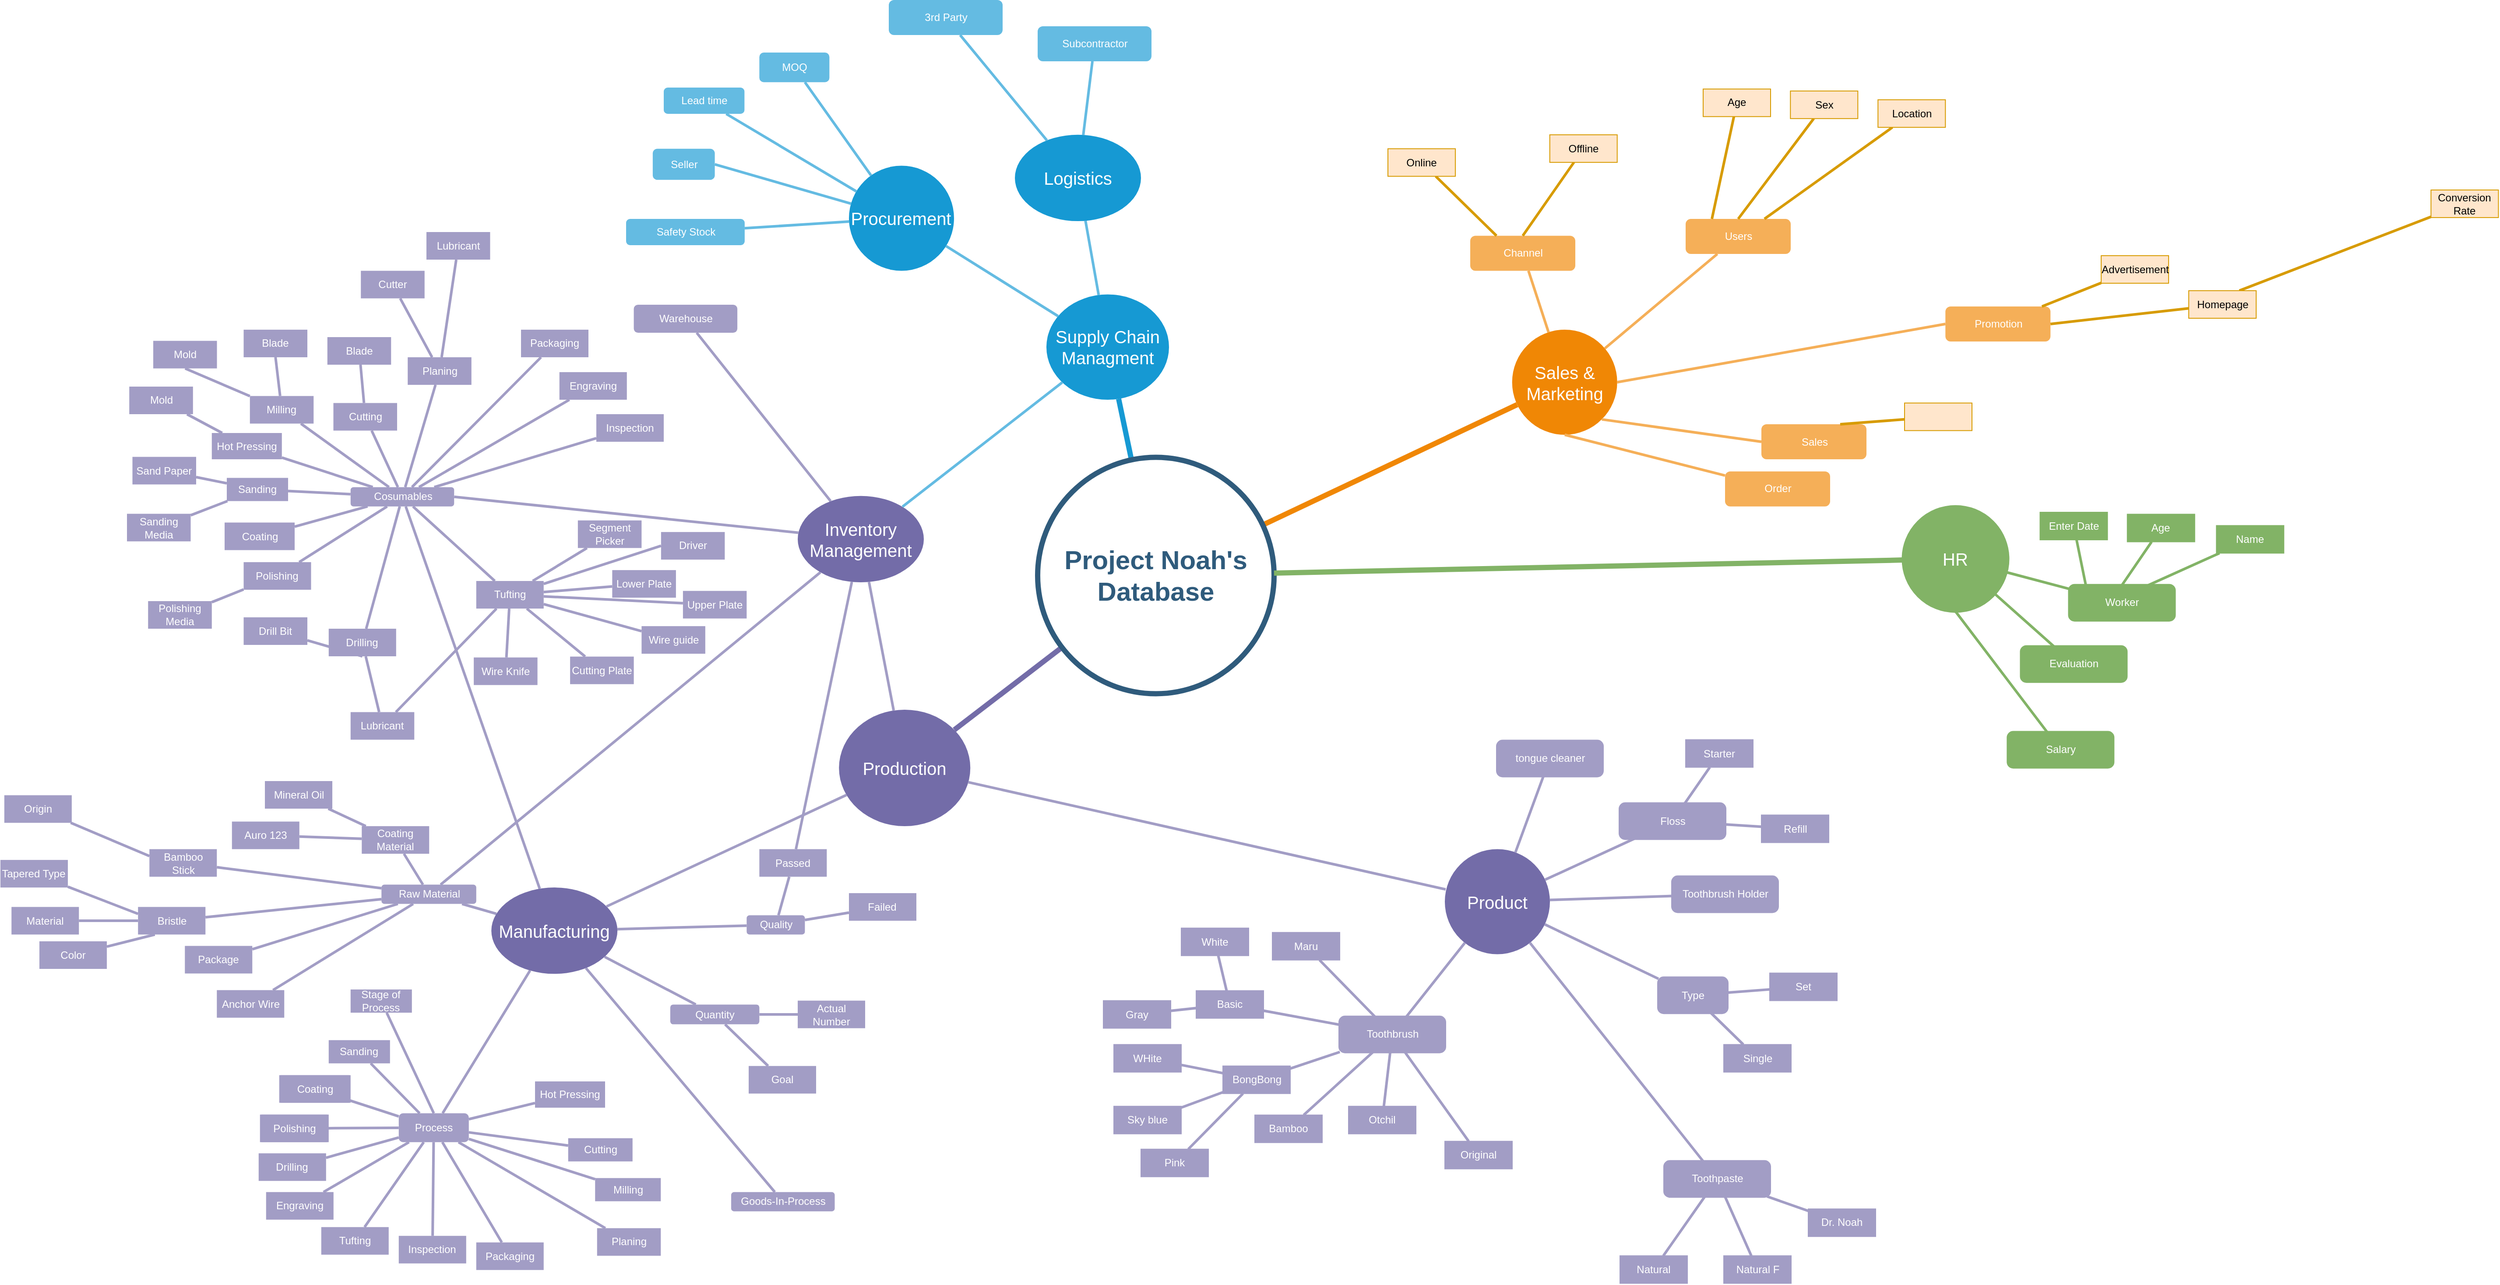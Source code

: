 <mxfile version="13.8.0" type="github">
  <diagram id="JHm264D6n0CTIKpVSH6A" name="Page-1">
    <mxGraphModel dx="2857" dy="1660" grid="1" gridSize="10" guides="1" tooltips="1" connect="1" arrows="1" fold="1" page="1" pageScale="1" pageWidth="1169" pageHeight="827" math="0" shadow="0">
      <root>
        <mxCell id="0" />
        <mxCell id="1" parent="0" />
        <mxCell id="xJqOEVwWxO4FJfJMlqPR-2" value="Procurement" style="ellipse;whiteSpace=wrap;html=1;shadow=0;fontFamily=Helvetica;fontSize=20;fontColor=#FFFFFF;align=center;strokeWidth=3;fillColor=#1699D3;strokeColor=none;" parent="1" vertex="1">
          <mxGeometry x="1044.49" y="339.25" width="120" height="120" as="geometry" />
        </mxCell>
        <mxCell id="xJqOEVwWxO4FJfJMlqPR-3" value="Sales &amp;amp; Marketing" style="ellipse;whiteSpace=wrap;html=1;shadow=0;fontFamily=Helvetica;fontSize=20;fontColor=#FFFFFF;align=center;strokeWidth=3;fillColor=#F08705;strokeColor=none;gradientColor=none;" parent="1" vertex="1">
          <mxGeometry x="1801.85" y="526.5" width="120" height="120" as="geometry" />
        </mxCell>
        <mxCell id="xJqOEVwWxO4FJfJMlqPR-4" style="edgeStyle=none;orthogonalLoop=1;jettySize=auto;html=1;endArrow=none;strokeWidth=3;strokeColor=#A29DC5;" parent="1" source="xJqOEVwWxO4FJfJMlqPR-6" target="xJqOEVwWxO4FJfJMlqPR-195" edge="1">
          <mxGeometry relative="1" as="geometry" />
        </mxCell>
        <mxCell id="xJqOEVwWxO4FJfJMlqPR-5" style="edgeStyle=none;orthogonalLoop=1;jettySize=auto;html=1;endArrow=none;strokeWidth=3;strokeColor=#A29DC5;" parent="1" source="xJqOEVwWxO4FJfJMlqPR-6" target="xJqOEVwWxO4FJfJMlqPR-206" edge="1">
          <mxGeometry relative="1" as="geometry">
            <mxPoint x="1825" y="1212.75" as="sourcePoint" />
          </mxGeometry>
        </mxCell>
        <mxCell id="xJqOEVwWxO4FJfJMlqPR-6" value="Product" style="ellipse;whiteSpace=wrap;html=1;shadow=0;fontFamily=Helvetica;fontSize=20;fontColor=#FFFFFF;align=center;strokeWidth=3;fillColor=#736CA8;strokeColor=none;" parent="1" vertex="1">
          <mxGeometry x="1725" y="1119.75" width="120" height="120" as="geometry" />
        </mxCell>
        <mxCell id="xJqOEVwWxO4FJfJMlqPR-8" style="endArrow=none;strokeWidth=6;strokeColor=#1699D3;html=1;" parent="1" source="xJqOEVwWxO4FJfJMlqPR-51" target="xJqOEVwWxO4FJfJMlqPR-232" edge="1">
          <mxGeometry relative="1" as="geometry" />
        </mxCell>
        <mxCell id="xJqOEVwWxO4FJfJMlqPR-9" style="endArrow=none;strokeWidth=6;strokeColor=#f08705;html=1;" parent="1" source="xJqOEVwWxO4FJfJMlqPR-51" target="xJqOEVwWxO4FJfJMlqPR-3" edge="1">
          <mxGeometry relative="1" as="geometry" />
        </mxCell>
        <mxCell id="xJqOEVwWxO4FJfJMlqPR-11" style="endArrow=none;strokeWidth=6;strokeColor=#736CA8;html=1;" parent="1" source="xJqOEVwWxO4FJfJMlqPR-51" target="xJqOEVwWxO4FJfJMlqPR-52" edge="1">
          <mxGeometry relative="1" as="geometry" />
        </mxCell>
        <mxCell id="xJqOEVwWxO4FJfJMlqPR-13" value="MOQ" style="rounded=1;fillColor=#64BBE2;strokeColor=none;strokeWidth=3;shadow=0;html=1;fontColor=#FFFFFF;" parent="1" vertex="1">
          <mxGeometry x="942.18" y="210" width="80" height="33.92" as="geometry" />
        </mxCell>
        <mxCell id="xJqOEVwWxO4FJfJMlqPR-23" value="" style="edgeStyle=none;endArrow=none;strokeWidth=3;strokeColor=#64BBE2;html=1;" parent="1" source="xJqOEVwWxO4FJfJMlqPR-2" target="xJqOEVwWxO4FJfJMlqPR-13" edge="1">
          <mxGeometry x="590" y="80" width="100" height="100" as="geometry">
            <mxPoint x="590" y="180" as="sourcePoint" />
            <mxPoint x="690" y="80" as="targetPoint" />
          </mxGeometry>
        </mxCell>
        <mxCell id="xJqOEVwWxO4FJfJMlqPR-24" value="" style="edgeStyle=none;endArrow=none;strokeWidth=3;strokeColor=#64BBE2;html=1;" parent="1" source="xJqOEVwWxO4FJfJMlqPR-232" target="YOKvFycXwde4ZtzR-kjh-38" edge="1">
          <mxGeometry x="590" y="80" width="100" height="100" as="geometry">
            <mxPoint x="590" y="180" as="sourcePoint" />
            <mxPoint x="1260" y="328" as="targetPoint" />
          </mxGeometry>
        </mxCell>
        <mxCell id="xJqOEVwWxO4FJfJMlqPR-31" value="Users" style="rounded=1;fillColor=#f5af58;strokeColor=none;strokeWidth=3;shadow=0;html=1;fontColor=#FFFFFF;" parent="1" vertex="1">
          <mxGeometry x="2000" y="400" width="120" height="40" as="geometry" />
        </mxCell>
        <mxCell id="xJqOEVwWxO4FJfJMlqPR-32" value="Channel" style="rounded=1;fillColor=#f5af58;strokeColor=none;strokeWidth=3;shadow=0;html=1;fontColor=#FFFFFF;" parent="1" vertex="1">
          <mxGeometry x="1754" y="419.25" width="120" height="40" as="geometry" />
        </mxCell>
        <mxCell id="xJqOEVwWxO4FJfJMlqPR-33" value="" style="edgeStyle=none;endArrow=none;strokeWidth=3;strokeColor=#F5AF58;html=1;" parent="1" source="xJqOEVwWxO4FJfJMlqPR-3" target="xJqOEVwWxO4FJfJMlqPR-31" edge="1">
          <mxGeometry x="800" y="320" width="100" height="100" as="geometry">
            <mxPoint x="800" y="420" as="sourcePoint" />
            <mxPoint x="900" y="320" as="targetPoint" />
          </mxGeometry>
        </mxCell>
        <mxCell id="xJqOEVwWxO4FJfJMlqPR-34" value="" style="edgeStyle=none;endArrow=none;strokeWidth=3;strokeColor=#F5AF58;html=1;" parent="1" source="xJqOEVwWxO4FJfJMlqPR-3" target="xJqOEVwWxO4FJfJMlqPR-32" edge="1">
          <mxGeometry x="800" y="320" width="100" height="100" as="geometry">
            <mxPoint x="800" y="420" as="sourcePoint" />
            <mxPoint x="900" y="320" as="targetPoint" />
          </mxGeometry>
        </mxCell>
        <mxCell id="xJqOEVwWxO4FJfJMlqPR-35" value="tongue cleaner" style="rounded=1;strokeWidth=3;shadow=0;html=1;fontColor=#FFFFFF;strokeColor=#A29DC5;fillColor=#A29DC5;" parent="1" vertex="1">
          <mxGeometry x="1785" y="996.25" width="120" height="40" as="geometry" />
        </mxCell>
        <mxCell id="xJqOEVwWxO4FJfJMlqPR-36" style="edgeStyle=none;orthogonalLoop=1;jettySize=auto;html=1;endArrow=none;strokeWidth=3;strokeColor=#A29DC5;" parent="1" source="xJqOEVwWxO4FJfJMlqPR-39" target="xJqOEVwWxO4FJfJMlqPR-202" edge="1">
          <mxGeometry relative="1" as="geometry" />
        </mxCell>
        <mxCell id="xJqOEVwWxO4FJfJMlqPR-37" style="edgeStyle=none;orthogonalLoop=1;jettySize=auto;html=1;endArrow=none;strokeWidth=3;strokeColor=#A29DC5;" parent="1" source="xJqOEVwWxO4FJfJMlqPR-39" target="xJqOEVwWxO4FJfJMlqPR-203" edge="1">
          <mxGeometry relative="1" as="geometry" />
        </mxCell>
        <mxCell id="xJqOEVwWxO4FJfJMlqPR-38" style="edgeStyle=none;orthogonalLoop=1;jettySize=auto;html=1;endArrow=none;strokeWidth=3;strokeColor=#A29DC5;" parent="1" source="xJqOEVwWxO4FJfJMlqPR-39" target="xJqOEVwWxO4FJfJMlqPR-204" edge="1">
          <mxGeometry relative="1" as="geometry" />
        </mxCell>
        <mxCell id="xJqOEVwWxO4FJfJMlqPR-39" value="Toothpaste" style="rounded=1;strokeWidth=3;shadow=0;html=1;fontColor=#FFFFFF;strokeColor=#A29DC5;fillColor=#A29DC5;" parent="1" vertex="1">
          <mxGeometry x="1976" y="1476.37" width="120" height="40" as="geometry" />
        </mxCell>
        <mxCell id="xJqOEVwWxO4FJfJMlqPR-40" style="edgeStyle=none;orthogonalLoop=1;jettySize=auto;html=1;endArrow=none;strokeWidth=3;strokeColor=#A29DC5;" parent="1" source="xJqOEVwWxO4FJfJMlqPR-44" target="xJqOEVwWxO4FJfJMlqPR-184" edge="1">
          <mxGeometry relative="1" as="geometry" />
        </mxCell>
        <mxCell id="xJqOEVwWxO4FJfJMlqPR-41" style="edgeStyle=none;orthogonalLoop=1;jettySize=auto;html=1;endArrow=none;strokeWidth=3;strokeColor=#A29DC5;" parent="1" source="xJqOEVwWxO4FJfJMlqPR-44" target="xJqOEVwWxO4FJfJMlqPR-186" edge="1">
          <mxGeometry relative="1" as="geometry" />
        </mxCell>
        <mxCell id="xJqOEVwWxO4FJfJMlqPR-42" style="edgeStyle=none;orthogonalLoop=1;jettySize=auto;html=1;endArrow=none;strokeWidth=3;strokeColor=#A29DC5;" parent="1" source="xJqOEVwWxO4FJfJMlqPR-44" target="xJqOEVwWxO4FJfJMlqPR-200" edge="1">
          <mxGeometry relative="1" as="geometry" />
        </mxCell>
        <mxCell id="xJqOEVwWxO4FJfJMlqPR-43" style="edgeStyle=none;orthogonalLoop=1;jettySize=auto;html=1;endArrow=none;strokeWidth=3;strokeColor=#A29DC5;" parent="1" source="xJqOEVwWxO4FJfJMlqPR-44" target="xJqOEVwWxO4FJfJMlqPR-201" edge="1">
          <mxGeometry relative="1" as="geometry" />
        </mxCell>
        <mxCell id="xJqOEVwWxO4FJfJMlqPR-44" value="Toothbrush" style="rounded=1;strokeWidth=3;shadow=0;html=1;fontColor=#FFFFFF;strokeColor=#A29DC5;fillColor=#A29DC5;" parent="1" vertex="1">
          <mxGeometry x="1605" y="1311.37" width="120" height="40" as="geometry" />
        </mxCell>
        <mxCell id="xJqOEVwWxO4FJfJMlqPR-45" value="Toothbrush Holder" style="rounded=1;strokeWidth=3;shadow=0;html=1;fontColor=#FFFFFF;strokeColor=#A29DC5;fillColor=#A29DC5;" parent="1" vertex="1">
          <mxGeometry x="1985" y="1151.25" width="120" height="40" as="geometry" />
        </mxCell>
        <mxCell id="xJqOEVwWxO4FJfJMlqPR-46" value="" style="edgeStyle=none;endArrow=none;strokeWidth=3;html=1;strokeColor=#A29DC5;" parent="1" source="xJqOEVwWxO4FJfJMlqPR-6" target="xJqOEVwWxO4FJfJMlqPR-35" edge="1">
          <mxGeometry x="455" y="1090.62" width="100" height="100" as="geometry">
            <mxPoint x="455" y="1190.62" as="sourcePoint" />
            <mxPoint x="555" y="1090.62" as="targetPoint" />
          </mxGeometry>
        </mxCell>
        <mxCell id="xJqOEVwWxO4FJfJMlqPR-47" value="" style="edgeStyle=none;endArrow=none;strokeWidth=3;html=1;strokeColor=#A29DC5;" parent="1" source="xJqOEVwWxO4FJfJMlqPR-6" target="xJqOEVwWxO4FJfJMlqPR-39" edge="1">
          <mxGeometry x="455" y="1090.62" width="100" height="100" as="geometry">
            <mxPoint x="455" y="1190.62" as="sourcePoint" />
            <mxPoint x="555" y="1090.62" as="targetPoint" />
          </mxGeometry>
        </mxCell>
        <mxCell id="xJqOEVwWxO4FJfJMlqPR-48" value="" style="edgeStyle=none;endArrow=none;strokeWidth=3;html=1;strokeColor=#A29DC5;" parent="1" source="xJqOEVwWxO4FJfJMlqPR-6" target="xJqOEVwWxO4FJfJMlqPR-44" edge="1">
          <mxGeometry x="455" y="1090.62" width="100" height="100" as="geometry">
            <mxPoint x="455" y="1190.62" as="sourcePoint" />
            <mxPoint x="555" y="1090.62" as="targetPoint" />
          </mxGeometry>
        </mxCell>
        <mxCell id="xJqOEVwWxO4FJfJMlqPR-49" value="" style="edgeStyle=none;endArrow=none;strokeWidth=3;html=1;strokeColor=#A29DC5;" parent="1" source="xJqOEVwWxO4FJfJMlqPR-6" target="xJqOEVwWxO4FJfJMlqPR-45" edge="1">
          <mxGeometry x="455" y="1090.62" width="100" height="100" as="geometry">
            <mxPoint x="455" y="1190.62" as="sourcePoint" />
            <mxPoint x="555" y="1090.62" as="targetPoint" />
          </mxGeometry>
        </mxCell>
        <mxCell id="xJqOEVwWxO4FJfJMlqPR-50" style="edgeStyle=orthogonalEdgeStyle;rounded=0;html=1;exitX=0.75;exitY=0;entryX=0.75;entryY=0;startArrow=none;startFill=0;endArrow=block;endFill=1;jettySize=auto;orthogonalLoop=1;strokeWidth=6;fontSize=20;fontColor=#2F5B7C;strokeColor=#A29DC5;" parent="1" source="xJqOEVwWxO4FJfJMlqPR-44" target="xJqOEVwWxO4FJfJMlqPR-44" edge="1">
          <mxGeometry relative="1" as="geometry" />
        </mxCell>
        <mxCell id="xJqOEVwWxO4FJfJMlqPR-51" value="Project Noah&#39;s Database" style="ellipse;whiteSpace=wrap;html=1;shadow=0;fontFamily=Helvetica;fontSize=30;fontColor=#2F5B7C;align=center;strokeColor=#2F5B7C;strokeWidth=6;fillColor=#FFFFFF;fontStyle=1;gradientColor=none;" parent="1" vertex="1">
          <mxGeometry x="1260" y="672.25" width="270" height="270" as="geometry" />
        </mxCell>
        <mxCell id="xJqOEVwWxO4FJfJMlqPR-52" value="Production" style="ellipse;whiteSpace=wrap;html=1;shadow=0;fontFamily=Helvetica;fontSize=20;fontColor=#FFFFFF;align=center;strokeWidth=3;strokeColor=none;fillColor=#736CA8;" parent="1" vertex="1">
          <mxGeometry x="1033.12" y="960.5" width="150" height="133" as="geometry" />
        </mxCell>
        <mxCell id="xJqOEVwWxO4FJfJMlqPR-53" value="Quality" style="rounded=1;fillColor=#a29dc5;strokeColor=none;strokeWidth=3;shadow=0;html=1;fontColor=#FFFFFF;" parent="1" vertex="1">
          <mxGeometry x="927.68" y="1195.25" width="66.5" height="22" as="geometry" />
        </mxCell>
        <mxCell id="xJqOEVwWxO4FJfJMlqPR-54" value="Process" style="rounded=1;strokeColor=none;strokeWidth=3;shadow=0;html=1;fontColor=#FFFFFF;fillColor=#A29DC5;" parent="1" vertex="1">
          <mxGeometry x="530.38" y="1421.37" width="80" height="33" as="geometry" />
        </mxCell>
        <mxCell id="xJqOEVwWxO4FJfJMlqPR-55" value="" style="edgeStyle=none;endArrow=none;strokeWidth=3;strokeColor=#A29DC5;html=1;" parent="1" source="xJqOEVwWxO4FJfJMlqPR-212" target="xJqOEVwWxO4FJfJMlqPR-53" edge="1">
          <mxGeometry x="-1108.63" y="70.37" width="100" height="100" as="geometry">
            <mxPoint x="824.374" y="1240.623" as="sourcePoint" />
            <mxPoint x="-1008.63" y="70.37" as="targetPoint" />
          </mxGeometry>
        </mxCell>
        <mxCell id="xJqOEVwWxO4FJfJMlqPR-56" value="" style="edgeStyle=none;endArrow=none;strokeWidth=3;strokeColor=#A29DC5;html=1;" parent="1" source="xJqOEVwWxO4FJfJMlqPR-212" target="xJqOEVwWxO4FJfJMlqPR-54" edge="1">
          <mxGeometry x="-1291.25" y="137.75" width="100" height="100" as="geometry">
            <mxPoint x="505.702" y="1207.677" as="sourcePoint" />
            <mxPoint x="-1191.25" y="137.75" as="targetPoint" />
          </mxGeometry>
        </mxCell>
        <mxCell id="xJqOEVwWxO4FJfJMlqPR-57" style="edgeStyle=none;rounded=0;html=1;exitX=0.5;exitY=1;endArrow=none;endFill=0;jettySize=auto;orthogonalLoop=1;strokeColor=#736CA8;strokeWidth=2;fillColor=#64bbe2;fontSize=20;fontColor=#23445D;" parent="1" source="xJqOEVwWxO4FJfJMlqPR-54" target="xJqOEVwWxO4FJfJMlqPR-54" edge="1">
          <mxGeometry relative="1" as="geometry" />
        </mxCell>
        <mxCell id="xJqOEVwWxO4FJfJMlqPR-58" value="Planing" style="rounded=0;whiteSpace=wrap;html=1;fillColor=#A29DC5;strokeColor=none;fontColor=#FFFFFF;" parent="1" vertex="1">
          <mxGeometry x="756.87" y="1552.62" width="72.75" height="31.5" as="geometry" />
        </mxCell>
        <mxCell id="xJqOEVwWxO4FJfJMlqPR-59" value="" style="endArrow=none;html=1;strokeColor=#A29DC5;strokeWidth=3;" parent="1" source="xJqOEVwWxO4FJfJMlqPR-58" target="xJqOEVwWxO4FJfJMlqPR-54" edge="1">
          <mxGeometry width="50" height="50" relative="1" as="geometry">
            <mxPoint x="250.38" y="1511.37" as="sourcePoint" />
            <mxPoint x="300.38" y="1461.37" as="targetPoint" />
          </mxGeometry>
        </mxCell>
        <mxCell id="xJqOEVwWxO4FJfJMlqPR-60" value="Cutting" style="rounded=0;whiteSpace=wrap;html=1;fillColor=#A29DC5;strokeColor=none;fontColor=#FFFFFF;" parent="1" vertex="1">
          <mxGeometry x="723.87" y="1449.87" width="73.5" height="26.5" as="geometry" />
        </mxCell>
        <mxCell id="xJqOEVwWxO4FJfJMlqPR-61" value="" style="endArrow=none;html=1;strokeColor=#A29DC5;strokeWidth=3;" parent="1" source="xJqOEVwWxO4FJfJMlqPR-60" target="xJqOEVwWxO4FJfJMlqPR-54" edge="1">
          <mxGeometry width="50" height="50" relative="1" as="geometry">
            <mxPoint x="260.38" y="1521.37" as="sourcePoint" />
            <mxPoint x="438.88" y="1431.37" as="targetPoint" />
          </mxGeometry>
        </mxCell>
        <mxCell id="xJqOEVwWxO4FJfJMlqPR-62" value="Milling" style="rounded=0;whiteSpace=wrap;html=1;fillColor=#A29DC5;strokeColor=none;fontColor=#FFFFFF;" parent="1" vertex="1">
          <mxGeometry x="754.62" y="1495.37" width="75" height="26.5" as="geometry" />
        </mxCell>
        <mxCell id="xJqOEVwWxO4FJfJMlqPR-63" value="" style="endArrow=none;html=1;strokeColor=#A29DC5;strokeWidth=3;" parent="1" source="xJqOEVwWxO4FJfJMlqPR-62" target="xJqOEVwWxO4FJfJMlqPR-54" edge="1">
          <mxGeometry width="50" height="50" relative="1" as="geometry">
            <mxPoint x="270.38" y="1531.37" as="sourcePoint" />
            <mxPoint x="503.964" y="1424.37" as="targetPoint" />
          </mxGeometry>
        </mxCell>
        <mxCell id="xJqOEVwWxO4FJfJMlqPR-64" value="Hot Pressing" style="rounded=0;whiteSpace=wrap;html=1;fillColor=#A29DC5;strokeColor=none;fontColor=#FFFFFF;" parent="1" vertex="1">
          <mxGeometry x="686" y="1384.99" width="80" height="30" as="geometry" />
        </mxCell>
        <mxCell id="xJqOEVwWxO4FJfJMlqPR-65" value="" style="endArrow=none;html=1;strokeColor=#A29DC5;strokeWidth=3;" parent="1" source="xJqOEVwWxO4FJfJMlqPR-64" target="xJqOEVwWxO4FJfJMlqPR-54" edge="1">
          <mxGeometry width="50" height="50" relative="1" as="geometry">
            <mxPoint x="268.88" y="1587.87" as="sourcePoint" />
            <mxPoint x="478.88" y="1493.111" as="targetPoint" />
          </mxGeometry>
        </mxCell>
        <mxCell id="xJqOEVwWxO4FJfJMlqPR-66" value="Sanding" style="rounded=0;whiteSpace=wrap;html=1;fillColor=#A29DC5;strokeColor=none;fontColor=#FFFFFF;" parent="1" vertex="1">
          <mxGeometry x="450.38" y="1337.87" width="70" height="26.5" as="geometry" />
        </mxCell>
        <mxCell id="xJqOEVwWxO4FJfJMlqPR-67" value="" style="endArrow=none;html=1;strokeColor=#A29DC5;strokeWidth=3;" parent="1" source="xJqOEVwWxO4FJfJMlqPR-66" target="xJqOEVwWxO4FJfJMlqPR-54" edge="1">
          <mxGeometry width="50" height="50" relative="1" as="geometry">
            <mxPoint x="445.88" y="1488.348" as="sourcePoint" />
            <mxPoint x="505.582" y="1464.37" as="targetPoint" />
          </mxGeometry>
        </mxCell>
        <mxCell id="xJqOEVwWxO4FJfJMlqPR-68" value="Coating" style="rounded=0;whiteSpace=wrap;html=1;fillColor=#A29DC5;strokeColor=none;fontColor=#FFFFFF;" parent="1" vertex="1">
          <mxGeometry x="393.88" y="1377.87" width="80" height="31.5" as="geometry" />
        </mxCell>
        <mxCell id="xJqOEVwWxO4FJfJMlqPR-69" value="" style="endArrow=none;html=1;strokeColor=#A29DC5;strokeWidth=3;" parent="1" source="xJqOEVwWxO4FJfJMlqPR-68" target="xJqOEVwWxO4FJfJMlqPR-54" edge="1">
          <mxGeometry width="50" height="50" relative="1" as="geometry">
            <mxPoint x="388.88" y="1526.12" as="sourcePoint" />
            <mxPoint x="514.646" y="1464.37" as="targetPoint" />
          </mxGeometry>
        </mxCell>
        <mxCell id="xJqOEVwWxO4FJfJMlqPR-70" value="Polishing" style="rounded=0;whiteSpace=wrap;html=1;fillColor=#A29DC5;strokeColor=none;fontColor=#FFFFFF;" parent="1" vertex="1">
          <mxGeometry x="371.88" y="1422.87" width="77" height="31.5" as="geometry" />
        </mxCell>
        <mxCell id="xJqOEVwWxO4FJfJMlqPR-71" value="" style="endArrow=none;html=1;strokeColor=#A29DC5;strokeWidth=3;" parent="1" source="xJqOEVwWxO4FJfJMlqPR-70" target="xJqOEVwWxO4FJfJMlqPR-54" edge="1">
          <mxGeometry width="50" height="50" relative="1" as="geometry">
            <mxPoint x="398.88" y="1536.12" as="sourcePoint" />
            <mxPoint x="556.852" y="1464.37" as="targetPoint" />
          </mxGeometry>
        </mxCell>
        <mxCell id="xJqOEVwWxO4FJfJMlqPR-72" value="Drilling" style="rounded=0;whiteSpace=wrap;html=1;fillColor=#A29DC5;strokeColor=none;fontColor=#FFFFFF;" parent="1" vertex="1">
          <mxGeometry x="370.38" y="1467.12" width="77" height="31.5" as="geometry" />
        </mxCell>
        <mxCell id="xJqOEVwWxO4FJfJMlqPR-73" value="Engraving" style="rounded=0;whiteSpace=wrap;html=1;fillColor=#A29DC5;strokeColor=none;fontColor=#FFFFFF;" parent="1" vertex="1">
          <mxGeometry x="378.88" y="1511.37" width="77" height="31.5" as="geometry" />
        </mxCell>
        <mxCell id="xJqOEVwWxO4FJfJMlqPR-74" value="Tufting" style="rounded=0;whiteSpace=wrap;html=1;fillColor=#A29DC5;strokeColor=none;fontColor=#FFFFFF;" parent="1" vertex="1">
          <mxGeometry x="441.88" y="1551.37" width="77" height="31.5" as="geometry" />
        </mxCell>
        <mxCell id="xJqOEVwWxO4FJfJMlqPR-75" value="" style="endArrow=none;html=1;strokeColor=#A29DC5;strokeWidth=3;" parent="1" source="xJqOEVwWxO4FJfJMlqPR-72" target="xJqOEVwWxO4FJfJMlqPR-54" edge="1">
          <mxGeometry width="50" height="50" relative="1" as="geometry">
            <mxPoint x="458.88" y="1448.44" as="sourcePoint" />
            <mxPoint x="540.38" y="1448.057" as="targetPoint" />
          </mxGeometry>
        </mxCell>
        <mxCell id="xJqOEVwWxO4FJfJMlqPR-76" value="" style="endArrow=none;html=1;strokeColor=#A29DC5;strokeWidth=3;" parent="1" source="xJqOEVwWxO4FJfJMlqPR-73" target="xJqOEVwWxO4FJfJMlqPR-54" edge="1">
          <mxGeometry width="50" height="50" relative="1" as="geometry">
            <mxPoint x="457.38" y="1482.142" as="sourcePoint" />
            <mxPoint x="540.38" y="1459.016" as="targetPoint" />
          </mxGeometry>
        </mxCell>
        <mxCell id="xJqOEVwWxO4FJfJMlqPR-77" value="" style="endArrow=none;html=1;strokeColor=#A29DC5;strokeWidth=3;" parent="1" source="xJqOEVwWxO4FJfJMlqPR-74" target="xJqOEVwWxO4FJfJMlqPR-54" edge="1">
          <mxGeometry width="50" height="50" relative="1" as="geometry">
            <mxPoint x="467.38" y="1492.142" as="sourcePoint" />
            <mxPoint x="550.38" y="1469.016" as="targetPoint" />
          </mxGeometry>
        </mxCell>
        <mxCell id="xJqOEVwWxO4FJfJMlqPR-78" value="Inspection" style="rounded=0;whiteSpace=wrap;html=1;fillColor=#A29DC5;strokeColor=none;fontColor=#FFFFFF;" parent="1" vertex="1">
          <mxGeometry x="530.38" y="1561.37" width="77" height="31.5" as="geometry" />
        </mxCell>
        <mxCell id="xJqOEVwWxO4FJfJMlqPR-79" value="Packaging" style="rounded=0;whiteSpace=wrap;html=1;fillColor=#A29DC5;strokeColor=none;fontColor=#FFFFFF;" parent="1" vertex="1">
          <mxGeometry x="618.88" y="1568.87" width="77" height="31.5" as="geometry" />
        </mxCell>
        <mxCell id="xJqOEVwWxO4FJfJMlqPR-80" value="" style="endArrow=none;html=1;strokeColor=#A29DC5;strokeWidth=3;" parent="1" source="xJqOEVwWxO4FJfJMlqPR-78" target="xJqOEVwWxO4FJfJMlqPR-54" edge="1">
          <mxGeometry width="50" height="50" relative="1" as="geometry">
            <mxPoint x="501.347" y="1561.37" as="sourcePoint" />
            <mxPoint x="568.891" y="1464.37" as="targetPoint" />
          </mxGeometry>
        </mxCell>
        <mxCell id="xJqOEVwWxO4FJfJMlqPR-81" value="" style="endArrow=none;html=1;strokeColor=#A29DC5;strokeWidth=3;" parent="1" source="xJqOEVwWxO4FJfJMlqPR-79" target="xJqOEVwWxO4FJfJMlqPR-54" edge="1">
          <mxGeometry width="50" height="50" relative="1" as="geometry">
            <mxPoint x="579.05" y="1571.37" as="sourcePoint" />
            <mxPoint x="580.202" y="1464.37" as="targetPoint" />
          </mxGeometry>
        </mxCell>
        <mxCell id="xJqOEVwWxO4FJfJMlqPR-82" value="Quantity" style="rounded=1;fillColor=#a29dc5;strokeColor=none;strokeWidth=3;shadow=0;html=1;fontColor=#FFFFFF;" parent="1" vertex="1">
          <mxGeometry x="840.43" y="1297.19" width="101.75" height="22.62" as="geometry" />
        </mxCell>
        <mxCell id="xJqOEVwWxO4FJfJMlqPR-83" value="" style="edgeStyle=none;endArrow=none;strokeWidth=3;strokeColor=#A29DC5;html=1;" parent="1" source="xJqOEVwWxO4FJfJMlqPR-212" target="xJqOEVwWxO4FJfJMlqPR-82" edge="1">
          <mxGeometry x="-1098.63" y="80.37" width="100" height="100" as="geometry">
            <mxPoint x="828.24" y="1224.397" as="sourcePoint" />
            <mxPoint x="835.643" y="1266.37" as="targetPoint" />
          </mxGeometry>
        </mxCell>
        <mxCell id="xJqOEVwWxO4FJfJMlqPR-84" value="&lt;span&gt;Passed&lt;/span&gt;" style="rounded=0;whiteSpace=wrap;html=1;fillColor=#A29DC5;strokeColor=none;fontColor=#FFFFFF;" parent="1" vertex="1">
          <mxGeometry x="942.18" y="1119.75" width="77" height="31.5" as="geometry" />
        </mxCell>
        <mxCell id="xJqOEVwWxO4FJfJMlqPR-85" value="Failed" style="rounded=0;whiteSpace=wrap;html=1;fillColor=#A29DC5;strokeColor=none;fontColor=#FFFFFF;" parent="1" vertex="1">
          <mxGeometry x="1044.49" y="1170.0" width="77" height="31.5" as="geometry" />
        </mxCell>
        <mxCell id="xJqOEVwWxO4FJfJMlqPR-86" value="" style="endArrow=none;html=1;strokeColor=#A29DC5;strokeWidth=3;" parent="1" source="xJqOEVwWxO4FJfJMlqPR-84" target="xJqOEVwWxO4FJfJMlqPR-53" edge="1">
          <mxGeometry width="50" height="50" relative="1" as="geometry">
            <mxPoint x="1083.783" y="1506.74" as="sourcePoint" />
            <mxPoint x="1015.902" y="1392.24" as="targetPoint" />
          </mxGeometry>
        </mxCell>
        <mxCell id="xJqOEVwWxO4FJfJMlqPR-87" value="" style="endArrow=none;html=1;strokeColor=#A29DC5;strokeWidth=3;" parent="1" source="xJqOEVwWxO4FJfJMlqPR-85" target="xJqOEVwWxO4FJfJMlqPR-53" edge="1">
          <mxGeometry width="50" height="50" relative="1" as="geometry">
            <mxPoint x="1180.566" y="1555.74" as="sourcePoint" />
            <mxPoint x="1204.453" y="1541.24" as="targetPoint" />
          </mxGeometry>
        </mxCell>
        <mxCell id="xJqOEVwWxO4FJfJMlqPR-88" value="&lt;span&gt;Actual Number&lt;/span&gt;" style="rounded=0;whiteSpace=wrap;html=1;fillColor=#A29DC5;strokeColor=none;fontColor=#FFFFFF;" parent="1" vertex="1">
          <mxGeometry x="986" y="1292.75" width="77" height="31.5" as="geometry" />
        </mxCell>
        <mxCell id="xJqOEVwWxO4FJfJMlqPR-89" value="Goal" style="rounded=0;whiteSpace=wrap;html=1;strokeColor=none;fontColor=#FFFFFF;fillColor=#A29DC5;" parent="1" vertex="1">
          <mxGeometry x="930" y="1367.37" width="77" height="31.5" as="geometry" />
        </mxCell>
        <mxCell id="xJqOEVwWxO4FJfJMlqPR-90" value="" style="endArrow=none;html=1;strokeColor=#A29DC5;strokeWidth=3;" parent="1" source="xJqOEVwWxO4FJfJMlqPR-88" target="xJqOEVwWxO4FJfJMlqPR-82" edge="1">
          <mxGeometry width="50" height="50" relative="1" as="geometry">
            <mxPoint x="1103.783" y="1338.12" as="sourcePoint" />
            <mxPoint x="1200.003" y="1362.62" as="targetPoint" />
          </mxGeometry>
        </mxCell>
        <mxCell id="xJqOEVwWxO4FJfJMlqPR-91" value="" style="endArrow=none;html=1;strokeColor=#A29DC5;strokeWidth=3;" parent="1" source="xJqOEVwWxO4FJfJMlqPR-89" target="xJqOEVwWxO4FJfJMlqPR-82" edge="1">
          <mxGeometry width="50" height="50" relative="1" as="geometry">
            <mxPoint x="1200.566" y="1387.12" as="sourcePoint" />
            <mxPoint x="1231.757" y="1362.62" as="targetPoint" />
          </mxGeometry>
        </mxCell>
        <mxCell id="xJqOEVwWxO4FJfJMlqPR-93" value="" style="edgeStyle=none;endArrow=none;strokeWidth=3;html=1;entryX=0.008;entryY=0.383;entryDx=0;entryDy=0;entryPerimeter=0;strokeColor=#A29DC5;" parent="1" source="xJqOEVwWxO4FJfJMlqPR-52" target="xJqOEVwWxO4FJfJMlqPR-6" edge="1">
          <mxGeometry x="-1098.63" y="80.37" width="100" height="100" as="geometry">
            <mxPoint x="806.997" y="1265.477" as="sourcePoint" />
            <mxPoint x="1680" y="1150" as="targetPoint" />
          </mxGeometry>
        </mxCell>
        <mxCell id="xJqOEVwWxO4FJfJMlqPR-96" value="Goods-In-Process" style="rounded=1;fillColor=#a29dc5;strokeColor=none;strokeWidth=3;shadow=0;html=1;fontColor=#FFFFFF;" parent="1" vertex="1">
          <mxGeometry x="910" y="1511.37" width="118.25" height="22" as="geometry" />
        </mxCell>
        <mxCell id="xJqOEVwWxO4FJfJMlqPR-97" value="" style="edgeStyle=none;endArrow=none;strokeWidth=3;strokeColor=#A29DC5;html=1;" parent="1" source="xJqOEVwWxO4FJfJMlqPR-212" target="xJqOEVwWxO4FJfJMlqPR-96" edge="1">
          <mxGeometry x="-1171.75" y="65.5" width="100" height="100" as="geometry">
            <mxPoint x="715.115" y="1202.587" as="sourcePoint" />
            <mxPoint x="763.48" y="1314" as="targetPoint" />
          </mxGeometry>
        </mxCell>
        <mxCell id="xJqOEVwWxO4FJfJMlqPR-226" style="edgeStyle=none;orthogonalLoop=1;jettySize=auto;html=1;endArrow=none;strokeColor=#A29DC5;strokeWidth=3;" edge="1" parent="1" source="xJqOEVwWxO4FJfJMlqPR-98" target="xJqOEVwWxO4FJfJMlqPR-214">
          <mxGeometry relative="1" as="geometry" />
        </mxCell>
        <mxCell id="xJqOEVwWxO4FJfJMlqPR-98" value="Raw Material" style="rounded=1;fillColor=#a29dc5;strokeColor=none;strokeWidth=3;shadow=0;html=1;fontColor=#FFFFFF;" parent="1" vertex="1">
          <mxGeometry x="510.63" y="1160.25" width="108.25" height="22" as="geometry" />
        </mxCell>
        <mxCell id="xJqOEVwWxO4FJfJMlqPR-99" value="" style="edgeStyle=none;endArrow=none;strokeWidth=3;strokeColor=#A29DC5;html=1;" parent="1" source="xJqOEVwWxO4FJfJMlqPR-212" target="xJqOEVwWxO4FJfJMlqPR-98" edge="1">
          <mxGeometry x="-1161.75" y="75.5" width="100" height="100" as="geometry">
            <mxPoint x="715.006" y="1202.624" as="sourcePoint" />
            <mxPoint x="760.897" y="1309.5" as="targetPoint" />
          </mxGeometry>
        </mxCell>
        <mxCell id="xJqOEVwWxO4FJfJMlqPR-100" value="Bamboo&lt;br&gt;Stick" style="rounded=0;whiteSpace=wrap;html=1;fillColor=#A29DC5;strokeColor=none;fontColor=#FFFFFF;" parent="1" vertex="1">
          <mxGeometry x="245.63" y="1119.75" width="77" height="31.5" as="geometry" />
        </mxCell>
        <mxCell id="xJqOEVwWxO4FJfJMlqPR-101" value="Bristle" style="rounded=0;whiteSpace=wrap;html=1;fillColor=#A29DC5;strokeColor=none;fontColor=#FFFFFF;" parent="1" vertex="1">
          <mxGeometry x="232.63" y="1185.75" width="77" height="31.5" as="geometry" />
        </mxCell>
        <mxCell id="xJqOEVwWxO4FJfJMlqPR-102" value="Package" style="rounded=0;whiteSpace=wrap;html=1;fillColor=#A29DC5;strokeColor=none;fontColor=#FFFFFF;" parent="1" vertex="1">
          <mxGeometry x="286.13" y="1230.25" width="77" height="31.5" as="geometry" />
        </mxCell>
        <mxCell id="xJqOEVwWxO4FJfJMlqPR-103" value="Anchor Wire" style="rounded=0;whiteSpace=wrap;html=1;fillColor=#A29DC5;strokeColor=none;fontColor=#FFFFFF;" parent="1" vertex="1">
          <mxGeometry x="322.63" y="1280.75" width="77" height="31.5" as="geometry" />
        </mxCell>
        <mxCell id="xJqOEVwWxO4FJfJMlqPR-104" value="Coating Material" style="rounded=0;whiteSpace=wrap;html=1;fillColor=#A29DC5;strokeColor=none;fontColor=#FFFFFF;" parent="1" vertex="1">
          <mxGeometry x="488.13" y="1093.5" width="77" height="31.5" as="geometry" />
        </mxCell>
        <mxCell id="xJqOEVwWxO4FJfJMlqPR-105" value="" style="edgeStyle=none;endArrow=none;strokeWidth=3;strokeColor=#A29DC5;html=1;" parent="1" source="xJqOEVwWxO4FJfJMlqPR-98" target="xJqOEVwWxO4FJfJMlqPR-100" edge="1">
          <mxGeometry x="-1417.37" y="-98.75" width="100" height="100" as="geometry">
            <mxPoint x="419.632" y="1022.697" as="sourcePoint" />
            <mxPoint x="412.268" y="1178.25" as="targetPoint" />
          </mxGeometry>
        </mxCell>
        <mxCell id="xJqOEVwWxO4FJfJMlqPR-106" value="" style="edgeStyle=none;endArrow=none;strokeWidth=3;strokeColor=#A29DC5;html=1;" parent="1" source="xJqOEVwWxO4FJfJMlqPR-98" target="xJqOEVwWxO4FJfJMlqPR-101" edge="1">
          <mxGeometry x="-1528.87" y="24.68" width="100" height="100" as="geometry">
            <mxPoint x="260.681" y="1291.68" as="sourcePoint" />
            <mxPoint x="211.13" y="1273.25" as="targetPoint" />
          </mxGeometry>
        </mxCell>
        <mxCell id="xJqOEVwWxO4FJfJMlqPR-107" value="" style="edgeStyle=none;endArrow=none;strokeWidth=3;strokeColor=#A29DC5;html=1;" parent="1" source="xJqOEVwWxO4FJfJMlqPR-98" target="xJqOEVwWxO4FJfJMlqPR-102" edge="1">
          <mxGeometry x="-1397.37" y="-78.75" width="100" height="100" as="geometry">
            <mxPoint x="392.181" y="1188.25" as="sourcePoint" />
            <mxPoint x="342.63" y="1169.82" as="targetPoint" />
          </mxGeometry>
        </mxCell>
        <mxCell id="xJqOEVwWxO4FJfJMlqPR-108" value="" style="edgeStyle=none;endArrow=none;strokeWidth=3;strokeColor=#A29DC5;html=1;" parent="1" source="xJqOEVwWxO4FJfJMlqPR-104" target="xJqOEVwWxO4FJfJMlqPR-98" edge="1">
          <mxGeometry x="-1387.37" y="-68.75" width="100" height="100" as="geometry">
            <mxPoint x="402.181" y="1198.25" as="sourcePoint" />
            <mxPoint x="352.63" y="1179.82" as="targetPoint" />
          </mxGeometry>
        </mxCell>
        <mxCell id="xJqOEVwWxO4FJfJMlqPR-109" value="" style="edgeStyle=none;endArrow=none;strokeWidth=3;strokeColor=#A29DC5;html=1;" parent="1" source="xJqOEVwWxO4FJfJMlqPR-98" target="xJqOEVwWxO4FJfJMlqPR-103" edge="1">
          <mxGeometry x="-1377.37" y="-58.75" width="100" height="100" as="geometry">
            <mxPoint x="412.181" y="1208.25" as="sourcePoint" />
            <mxPoint x="362.63" y="1189.82" as="targetPoint" />
          </mxGeometry>
        </mxCell>
        <mxCell id="xJqOEVwWxO4FJfJMlqPR-110" style="edgeStyle=none;orthogonalLoop=1;jettySize=auto;html=1;endArrow=none;strokeColor=#A29DC5;strokeWidth=3;" parent="1" source="xJqOEVwWxO4FJfJMlqPR-114" target="xJqOEVwWxO4FJfJMlqPR-155" edge="1">
          <mxGeometry relative="1" as="geometry" />
        </mxCell>
        <mxCell id="xJqOEVwWxO4FJfJMlqPR-111" style="edgeStyle=none;orthogonalLoop=1;jettySize=auto;html=1;endArrow=none;strokeColor=#A29DC5;strokeWidth=3;" parent="1" source="xJqOEVwWxO4FJfJMlqPR-114" target="xJqOEVwWxO4FJfJMlqPR-153" edge="1">
          <mxGeometry relative="1" as="geometry" />
        </mxCell>
        <mxCell id="xJqOEVwWxO4FJfJMlqPR-112" style="edgeStyle=none;orthogonalLoop=1;jettySize=auto;html=1;endArrow=none;strokeColor=#A29DC5;strokeWidth=3;" parent="1" source="xJqOEVwWxO4FJfJMlqPR-114" target="xJqOEVwWxO4FJfJMlqPR-148" edge="1">
          <mxGeometry relative="1" as="geometry" />
        </mxCell>
        <mxCell id="xJqOEVwWxO4FJfJMlqPR-113" style="edgeStyle=none;orthogonalLoop=1;jettySize=auto;html=1;endArrow=none;strokeColor=#A29DC5;strokeWidth=3;" parent="1" source="xJqOEVwWxO4FJfJMlqPR-114" target="xJqOEVwWxO4FJfJMlqPR-149" edge="1">
          <mxGeometry relative="1" as="geometry" />
        </mxCell>
        <mxCell id="xJqOEVwWxO4FJfJMlqPR-225" style="edgeStyle=none;orthogonalLoop=1;jettySize=auto;html=1;exitX=1;exitY=0.5;exitDx=0;exitDy=0;endArrow=none;strokeColor=#A29DC5;strokeWidth=3;" edge="1" parent="1" source="xJqOEVwWxO4FJfJMlqPR-114" target="xJqOEVwWxO4FJfJMlqPR-214">
          <mxGeometry relative="1" as="geometry" />
        </mxCell>
        <mxCell id="xJqOEVwWxO4FJfJMlqPR-114" value="Cosumables" style="rounded=1;fillColor=#a29dc5;strokeColor=none;strokeWidth=3;shadow=0;html=1;fontColor=#FFFFFF;" parent="1" vertex="1">
          <mxGeometry x="475.38" y="706.33" width="118.25" height="22" as="geometry" />
        </mxCell>
        <mxCell id="xJqOEVwWxO4FJfJMlqPR-115" value="" style="edgeStyle=none;endArrow=none;strokeWidth=3;strokeColor=#A29DC5;html=1;" parent="1" source="xJqOEVwWxO4FJfJMlqPR-212" target="xJqOEVwWxO4FJfJMlqPR-114" edge="1">
          <mxGeometry x="-1171.75" y="65.5" width="100" height="100" as="geometry">
            <mxPoint x="759.667" y="1120.192" as="sourcePoint" />
            <mxPoint x="864.547" y="1090.12" as="targetPoint" />
          </mxGeometry>
        </mxCell>
        <mxCell id="xJqOEVwWxO4FJfJMlqPR-116" value="Auro 123" style="rounded=0;whiteSpace=wrap;html=1;fillColor=#A29DC5;strokeColor=none;fontColor=#FFFFFF;" parent="1" vertex="1">
          <mxGeometry x="339.88" y="1088.25" width="77" height="31.5" as="geometry" />
        </mxCell>
        <mxCell id="xJqOEVwWxO4FJfJMlqPR-117" value="Mineral Oil" style="rounded=0;whiteSpace=wrap;html=1;fillColor=#A29DC5;strokeColor=none;fontColor=#FFFFFF;" parent="1" vertex="1">
          <mxGeometry x="377.51" y="1042" width="77" height="31.5" as="geometry" />
        </mxCell>
        <mxCell id="xJqOEVwWxO4FJfJMlqPR-118" value="" style="edgeStyle=none;endArrow=none;strokeWidth=3;strokeColor=#A29DC5;html=1;" parent="1" source="xJqOEVwWxO4FJfJMlqPR-116" target="xJqOEVwWxO4FJfJMlqPR-104" edge="1">
          <mxGeometry x="-1377.37" y="-58.75" width="100" height="100" as="geometry">
            <mxPoint x="470.905" y="1234.75" as="sourcePoint" />
            <mxPoint x="426.055" y="1200.25" as="targetPoint" />
          </mxGeometry>
        </mxCell>
        <mxCell id="xJqOEVwWxO4FJfJMlqPR-119" value="" style="edgeStyle=none;endArrow=none;strokeWidth=3;strokeColor=#A29DC5;html=1;" parent="1" source="xJqOEVwWxO4FJfJMlqPR-117" target="xJqOEVwWxO4FJfJMlqPR-104" edge="1">
          <mxGeometry x="-1460.49" y="-59.37" width="100" height="100" as="geometry">
            <mxPoint x="404.906" y="1292.63" as="sourcePoint" />
            <mxPoint x="400.244" y="1255.63" as="targetPoint" />
          </mxGeometry>
        </mxCell>
        <mxCell id="xJqOEVwWxO4FJfJMlqPR-120" style="edgeStyle=none;orthogonalLoop=1;jettySize=auto;html=1;endArrow=none;strokeColor=#A29DC5;strokeWidth=3;" parent="1" source="xJqOEVwWxO4FJfJMlqPR-121" target="xJqOEVwWxO4FJfJMlqPR-171" edge="1">
          <mxGeometry relative="1" as="geometry" />
        </mxCell>
        <mxCell id="xJqOEVwWxO4FJfJMlqPR-121" value="Planing" style="rounded=0;whiteSpace=wrap;html=1;fillColor=#A29DC5;strokeColor=none;fontColor=#FFFFFF;" parent="1" vertex="1">
          <mxGeometry x="540.62" y="558" width="72.75" height="31.5" as="geometry" />
        </mxCell>
        <mxCell id="xJqOEVwWxO4FJfJMlqPR-122" value="" style="edgeStyle=none;endArrow=none;strokeWidth=3;strokeColor=#A29DC5;html=1;" parent="1" source="xJqOEVwWxO4FJfJMlqPR-121" target="xJqOEVwWxO4FJfJMlqPR-114" edge="1">
          <mxGeometry x="-1359.75" y="-163" width="100" height="100" as="geometry">
            <mxPoint x="524.441" y="842.812" as="sourcePoint" />
            <mxPoint x="589.761" y="730" as="targetPoint" />
          </mxGeometry>
        </mxCell>
        <mxCell id="xJqOEVwWxO4FJfJMlqPR-123" value="Cutter" style="rounded=0;whiteSpace=wrap;html=1;fillColor=#A29DC5;strokeColor=none;fontColor=#FFFFFF;" parent="1" vertex="1">
          <mxGeometry x="487.12" y="459.25" width="72.75" height="31.5" as="geometry" />
        </mxCell>
        <mxCell id="xJqOEVwWxO4FJfJMlqPR-124" value="" style="edgeStyle=none;endArrow=none;strokeWidth=3;strokeColor=#A29DC5;html=1;" parent="1" source="xJqOEVwWxO4FJfJMlqPR-123" target="xJqOEVwWxO4FJfJMlqPR-121" edge="1">
          <mxGeometry x="-1389.25" y="-157.75" width="100" height="100" as="geometry">
            <mxPoint x="642.479" y="658.25" as="sourcePoint" />
            <mxPoint x="573.489" y="703.25" as="targetPoint" />
          </mxGeometry>
        </mxCell>
        <mxCell id="xJqOEVwWxO4FJfJMlqPR-125" value="Cutting" style="rounded=0;whiteSpace=wrap;html=1;fillColor=#A29DC5;strokeColor=none;fontColor=#FFFFFF;" parent="1" vertex="1">
          <mxGeometry x="455.75" y="610.25" width="72.75" height="31.5" as="geometry" />
        </mxCell>
        <mxCell id="xJqOEVwWxO4FJfJMlqPR-126" value="" style="edgeStyle=none;endArrow=none;strokeWidth=3;strokeColor=#A29DC5;html=1;" parent="1" source="xJqOEVwWxO4FJfJMlqPR-125" target="xJqOEVwWxO4FJfJMlqPR-114" edge="1">
          <mxGeometry x="-1349.75" y="-153" width="100" height="100" as="geometry">
            <mxPoint x="672.75" y="691.707" as="sourcePoint" />
            <mxPoint x="627.007" y="708" as="targetPoint" />
          </mxGeometry>
        </mxCell>
        <mxCell id="xJqOEVwWxO4FJfJMlqPR-127" value="Blade" style="rounded=0;whiteSpace=wrap;html=1;fillColor=#A29DC5;strokeColor=none;fontColor=#FFFFFF;" parent="1" vertex="1">
          <mxGeometry x="448.88" y="535" width="72.75" height="31.5" as="geometry" />
        </mxCell>
        <mxCell id="xJqOEVwWxO4FJfJMlqPR-128" value="" style="edgeStyle=none;endArrow=none;strokeWidth=3;strokeColor=#A29DC5;html=1;" parent="1" source="xJqOEVwWxO4FJfJMlqPR-127" target="xJqOEVwWxO4FJfJMlqPR-125" edge="1">
          <mxGeometry x="-1339.75" y="-143" width="100" height="100" as="geometry">
            <mxPoint x="612.928" y="674.5" as="sourcePoint" />
            <mxPoint x="600.279" y="708" as="targetPoint" />
          </mxGeometry>
        </mxCell>
        <mxCell id="xJqOEVwWxO4FJfJMlqPR-129" value="Milling" style="rounded=0;whiteSpace=wrap;html=1;fillColor=#A29DC5;strokeColor=none;fontColor=#FFFFFF;" parent="1" vertex="1">
          <mxGeometry x="360.38" y="602.25" width="72.75" height="31.5" as="geometry" />
        </mxCell>
        <mxCell id="xJqOEVwWxO4FJfJMlqPR-130" value="" style="edgeStyle=none;endArrow=none;strokeWidth=3;strokeColor=#A29DC5;html=1;" parent="1" source="xJqOEVwWxO4FJfJMlqPR-129" target="xJqOEVwWxO4FJfJMlqPR-114" edge="1">
          <mxGeometry x="-1395.75" y="-143" width="100" height="100" as="geometry">
            <mxPoint x="556.928" y="674.5" as="sourcePoint" />
            <mxPoint x="544.279" y="708" as="targetPoint" />
          </mxGeometry>
        </mxCell>
        <mxCell id="xJqOEVwWxO4FJfJMlqPR-131" style="edgeStyle=none;orthogonalLoop=1;jettySize=auto;html=1;exitX=0.5;exitY=1;exitDx=0;exitDy=0;endArrow=none;strokeColor=#A29DC5;strokeWidth=3;" parent="1" source="xJqOEVwWxO4FJfJMlqPR-132" target="xJqOEVwWxO4FJfJMlqPR-129" edge="1">
          <mxGeometry relative="1" as="geometry" />
        </mxCell>
        <mxCell id="xJqOEVwWxO4FJfJMlqPR-132" value="Blade" style="rounded=0;whiteSpace=wrap;html=1;fillColor=#A29DC5;strokeColor=none;fontColor=#FFFFFF;" parent="1" vertex="1">
          <mxGeometry x="353.25" y="526.5" width="72.75" height="31.5" as="geometry" />
        </mxCell>
        <mxCell id="xJqOEVwWxO4FJfJMlqPR-133" style="edgeStyle=none;orthogonalLoop=1;jettySize=auto;html=1;exitX=0.5;exitY=1;exitDx=0;exitDy=0;endArrow=none;strokeColor=#A29DC5;strokeWidth=3;" parent="1" source="xJqOEVwWxO4FJfJMlqPR-134" target="xJqOEVwWxO4FJfJMlqPR-129" edge="1">
          <mxGeometry relative="1" as="geometry" />
        </mxCell>
        <mxCell id="xJqOEVwWxO4FJfJMlqPR-134" value="Mold" style="rounded=0;whiteSpace=wrap;html=1;fillColor=#A29DC5;strokeColor=none;fontColor=#FFFFFF;" parent="1" vertex="1">
          <mxGeometry x="250" y="539.25" width="72.75" height="31.5" as="geometry" />
        </mxCell>
        <mxCell id="xJqOEVwWxO4FJfJMlqPR-137" value="Coating" style="rounded=0;whiteSpace=wrap;html=1;fillColor=#A29DC5;strokeColor=none;fontColor=#FFFFFF;" parent="1" vertex="1">
          <mxGeometry x="395.38" y="1377.87" width="80" height="31.5" as="geometry" />
        </mxCell>
        <mxCell id="xJqOEVwWxO4FJfJMlqPR-138" value="Polishing" style="rounded=0;whiteSpace=wrap;html=1;fillColor=#A29DC5;strokeColor=none;fontColor=#FFFFFF;" parent="1" vertex="1">
          <mxGeometry x="373.38" y="1422.87" width="77" height="31.5" as="geometry" />
        </mxCell>
        <mxCell id="xJqOEVwWxO4FJfJMlqPR-139" value="Packaging" style="rounded=0;whiteSpace=wrap;html=1;fillColor=#A29DC5;strokeColor=none;fontColor=#FFFFFF;" parent="1" vertex="1">
          <mxGeometry x="670" y="526.5" width="77" height="31.5" as="geometry" />
        </mxCell>
        <mxCell id="xJqOEVwWxO4FJfJMlqPR-140" style="edgeStyle=none;orthogonalLoop=1;jettySize=auto;html=1;endArrow=none;strokeColor=#A29DC5;strokeWidth=3;" parent="1" source="xJqOEVwWxO4FJfJMlqPR-141" target="xJqOEVwWxO4FJfJMlqPR-114" edge="1">
          <mxGeometry relative="1" as="geometry" />
        </mxCell>
        <mxCell id="xJqOEVwWxO4FJfJMlqPR-141" value="Inspection" style="rounded=0;whiteSpace=wrap;html=1;fillColor=#A29DC5;strokeColor=none;fontColor=#FFFFFF;" parent="1" vertex="1">
          <mxGeometry x="756" y="623" width="77" height="31.5" as="geometry" />
        </mxCell>
        <mxCell id="xJqOEVwWxO4FJfJMlqPR-142" style="edgeStyle=none;orthogonalLoop=1;jettySize=auto;html=1;endArrow=none;strokeColor=#A29DC5;strokeWidth=3;" parent="1" source="xJqOEVwWxO4FJfJMlqPR-148" target="xJqOEVwWxO4FJfJMlqPR-170" edge="1">
          <mxGeometry relative="1" as="geometry" />
        </mxCell>
        <mxCell id="xJqOEVwWxO4FJfJMlqPR-143" style="edgeStyle=none;orthogonalLoop=1;jettySize=auto;html=1;endArrow=none;strokeColor=#A29DC5;strokeWidth=3;" parent="1" source="xJqOEVwWxO4FJfJMlqPR-148" target="xJqOEVwWxO4FJfJMlqPR-172" edge="1">
          <mxGeometry relative="1" as="geometry" />
        </mxCell>
        <mxCell id="xJqOEVwWxO4FJfJMlqPR-144" style="edgeStyle=none;orthogonalLoop=1;jettySize=auto;html=1;endArrow=none;strokeColor=#A29DC5;strokeWidth=3;" parent="1" source="xJqOEVwWxO4FJfJMlqPR-148" target="xJqOEVwWxO4FJfJMlqPR-173" edge="1">
          <mxGeometry relative="1" as="geometry" />
        </mxCell>
        <mxCell id="xJqOEVwWxO4FJfJMlqPR-145" style="edgeStyle=none;orthogonalLoop=1;jettySize=auto;html=1;endArrow=none;strokeColor=#A29DC5;strokeWidth=3;" parent="1" source="xJqOEVwWxO4FJfJMlqPR-148" target="xJqOEVwWxO4FJfJMlqPR-174" edge="1">
          <mxGeometry relative="1" as="geometry" />
        </mxCell>
        <mxCell id="xJqOEVwWxO4FJfJMlqPR-146" style="edgeStyle=none;orthogonalLoop=1;jettySize=auto;html=1;endArrow=none;strokeColor=#A29DC5;strokeWidth=3;" parent="1" source="xJqOEVwWxO4FJfJMlqPR-148" target="xJqOEVwWxO4FJfJMlqPR-175" edge="1">
          <mxGeometry relative="1" as="geometry" />
        </mxCell>
        <mxCell id="xJqOEVwWxO4FJfJMlqPR-147" style="edgeStyle=none;orthogonalLoop=1;jettySize=auto;html=1;endArrow=none;strokeColor=#A29DC5;strokeWidth=3;" parent="1" source="xJqOEVwWxO4FJfJMlqPR-148" target="xJqOEVwWxO4FJfJMlqPR-180" edge="1">
          <mxGeometry relative="1" as="geometry" />
        </mxCell>
        <mxCell id="xJqOEVwWxO4FJfJMlqPR-148" value="Tufting" style="rounded=0;whiteSpace=wrap;html=1;fillColor=#A29DC5;strokeColor=none;fontColor=#FFFFFF;" parent="1" vertex="1">
          <mxGeometry x="618.88" y="813.5" width="77" height="31.5" as="geometry" />
        </mxCell>
        <mxCell id="xJqOEVwWxO4FJfJMlqPR-149" value="Engraving" style="rounded=0;whiteSpace=wrap;html=1;fillColor=#A29DC5;strokeColor=none;fontColor=#FFFFFF;" parent="1" vertex="1">
          <mxGeometry x="713.87" y="575" width="77" height="31.5" as="geometry" />
        </mxCell>
        <mxCell id="xJqOEVwWxO4FJfJMlqPR-150" style="edgeStyle=none;orthogonalLoop=1;jettySize=auto;html=1;exitX=0.5;exitY=1;exitDx=0;exitDy=0;endArrow=none;strokeColor=#A29DC5;strokeWidth=3;" parent="1" source="xJqOEVwWxO4FJfJMlqPR-153" target="xJqOEVwWxO4FJfJMlqPR-169" edge="1">
          <mxGeometry relative="1" as="geometry" />
        </mxCell>
        <mxCell id="xJqOEVwWxO4FJfJMlqPR-151" style="edgeStyle=none;orthogonalLoop=1;jettySize=auto;html=1;endArrow=none;strokeColor=#A29DC5;strokeWidth=3;" parent="1" source="xJqOEVwWxO4FJfJMlqPR-153" target="xJqOEVwWxO4FJfJMlqPR-170" edge="1">
          <mxGeometry relative="1" as="geometry" />
        </mxCell>
        <mxCell id="xJqOEVwWxO4FJfJMlqPR-152" style="edgeStyle=none;orthogonalLoop=1;jettySize=auto;html=1;endArrow=none;strokeColor=#A29DC5;strokeWidth=3;" parent="1" source="xJqOEVwWxO4FJfJMlqPR-114" target="xJqOEVwWxO4FJfJMlqPR-139" edge="1">
          <mxGeometry relative="1" as="geometry" />
        </mxCell>
        <mxCell id="xJqOEVwWxO4FJfJMlqPR-153" value="Drilling" style="rounded=0;whiteSpace=wrap;html=1;fillColor=#A29DC5;strokeColor=none;fontColor=#FFFFFF;" parent="1" vertex="1">
          <mxGeometry x="450.38" y="868" width="77" height="31.5" as="geometry" />
        </mxCell>
        <mxCell id="xJqOEVwWxO4FJfJMlqPR-154" style="edgeStyle=none;orthogonalLoop=1;jettySize=auto;html=1;endArrow=none;strokeColor=#A29DC5;strokeWidth=3;" parent="1" source="xJqOEVwWxO4FJfJMlqPR-155" target="xJqOEVwWxO4FJfJMlqPR-168" edge="1">
          <mxGeometry relative="1" as="geometry">
            <mxPoint x="626.75" y="812.75" as="targetPoint" />
          </mxGeometry>
        </mxCell>
        <mxCell id="xJqOEVwWxO4FJfJMlqPR-155" value="Polishing" style="rounded=0;whiteSpace=wrap;html=1;fillColor=#A29DC5;strokeColor=none;fontColor=#FFFFFF;" parent="1" vertex="1">
          <mxGeometry x="353.25" y="792" width="77" height="31.5" as="geometry" />
        </mxCell>
        <mxCell id="xJqOEVwWxO4FJfJMlqPR-156" style="edgeStyle=none;orthogonalLoop=1;jettySize=auto;html=1;endArrow=none;strokeColor=#A29DC5;strokeWidth=3;" parent="1" source="xJqOEVwWxO4FJfJMlqPR-157" target="xJqOEVwWxO4FJfJMlqPR-114" edge="1">
          <mxGeometry relative="1" as="geometry" />
        </mxCell>
        <mxCell id="xJqOEVwWxO4FJfJMlqPR-157" value="Coating" style="rounded=0;whiteSpace=wrap;html=1;fillColor=#A29DC5;strokeColor=none;fontColor=#FFFFFF;" parent="1" vertex="1">
          <mxGeometry x="331.5" y="746.75" width="80" height="31.5" as="geometry" />
        </mxCell>
        <mxCell id="xJqOEVwWxO4FJfJMlqPR-158" style="edgeStyle=none;orthogonalLoop=1;jettySize=auto;html=1;endArrow=none;strokeColor=#A29DC5;strokeWidth=3;" parent="1" source="xJqOEVwWxO4FJfJMlqPR-161" target="xJqOEVwWxO4FJfJMlqPR-114" edge="1">
          <mxGeometry relative="1" as="geometry" />
        </mxCell>
        <mxCell id="xJqOEVwWxO4FJfJMlqPR-159" style="edgeStyle=none;orthogonalLoop=1;jettySize=auto;html=1;endArrow=none;strokeColor=#A29DC5;strokeWidth=3;" parent="1" source="xJqOEVwWxO4FJfJMlqPR-161" target="xJqOEVwWxO4FJfJMlqPR-166" edge="1">
          <mxGeometry relative="1" as="geometry" />
        </mxCell>
        <mxCell id="xJqOEVwWxO4FJfJMlqPR-160" style="edgeStyle=none;orthogonalLoop=1;jettySize=auto;html=1;endArrow=none;strokeColor=#A29DC5;strokeWidth=3;" parent="1" source="xJqOEVwWxO4FJfJMlqPR-161" target="xJqOEVwWxO4FJfJMlqPR-167" edge="1">
          <mxGeometry relative="1" as="geometry" />
        </mxCell>
        <mxCell id="xJqOEVwWxO4FJfJMlqPR-161" value="Sanding" style="rounded=0;whiteSpace=wrap;html=1;fillColor=#A29DC5;strokeColor=none;fontColor=#FFFFFF;" parent="1" vertex="1">
          <mxGeometry x="334" y="695.75" width="70" height="26.5" as="geometry" />
        </mxCell>
        <mxCell id="xJqOEVwWxO4FJfJMlqPR-162" style="edgeStyle=none;orthogonalLoop=1;jettySize=auto;html=1;endArrow=none;strokeColor=#A29DC5;strokeWidth=3;" parent="1" source="xJqOEVwWxO4FJfJMlqPR-163" target="xJqOEVwWxO4FJfJMlqPR-114" edge="1">
          <mxGeometry relative="1" as="geometry" />
        </mxCell>
        <mxCell id="xJqOEVwWxO4FJfJMlqPR-163" value="Hot Pressing" style="rounded=0;whiteSpace=wrap;html=1;fillColor=#A29DC5;strokeColor=none;fontColor=#FFFFFF;" parent="1" vertex="1">
          <mxGeometry x="316.88" y="644.5" width="80" height="30" as="geometry" />
        </mxCell>
        <mxCell id="xJqOEVwWxO4FJfJMlqPR-164" style="edgeStyle=none;orthogonalLoop=1;jettySize=auto;html=1;endArrow=none;strokeColor=#A29DC5;strokeWidth=3;" parent="1" source="xJqOEVwWxO4FJfJMlqPR-165" target="xJqOEVwWxO4FJfJMlqPR-163" edge="1">
          <mxGeometry relative="1" as="geometry" />
        </mxCell>
        <mxCell id="xJqOEVwWxO4FJfJMlqPR-165" value="Mold" style="rounded=0;whiteSpace=wrap;html=1;fillColor=#A29DC5;strokeColor=none;fontColor=#FFFFFF;" parent="1" vertex="1">
          <mxGeometry x="222.63" y="591.5" width="72.75" height="31.5" as="geometry" />
        </mxCell>
        <mxCell id="xJqOEVwWxO4FJfJMlqPR-166" value="Sand Paper" style="rounded=0;whiteSpace=wrap;html=1;fillColor=#A29DC5;strokeColor=none;fontColor=#FFFFFF;" parent="1" vertex="1">
          <mxGeometry x="226.25" y="671.75" width="72.75" height="31.5" as="geometry" />
        </mxCell>
        <mxCell id="xJqOEVwWxO4FJfJMlqPR-167" value="Sanding Media" style="rounded=0;whiteSpace=wrap;html=1;fillColor=#A29DC5;strokeColor=none;fontColor=#FFFFFF;" parent="1" vertex="1">
          <mxGeometry x="220" y="736.75" width="72.75" height="31.5" as="geometry" />
        </mxCell>
        <mxCell id="xJqOEVwWxO4FJfJMlqPR-168" value="Polishing Media" style="rounded=0;whiteSpace=wrap;html=1;fillColor=#A29DC5;strokeColor=none;fontColor=#FFFFFF;" parent="1" vertex="1">
          <mxGeometry x="244.13" y="836.5" width="72.75" height="31.5" as="geometry" />
        </mxCell>
        <mxCell id="xJqOEVwWxO4FJfJMlqPR-169" value="Drill Bit" style="rounded=0;whiteSpace=wrap;html=1;fillColor=#A29DC5;strokeColor=none;fontColor=#FFFFFF;" parent="1" vertex="1">
          <mxGeometry x="353.25" y="855" width="72.75" height="31.5" as="geometry" />
        </mxCell>
        <mxCell id="xJqOEVwWxO4FJfJMlqPR-170" value="Lubricant" style="rounded=0;whiteSpace=wrap;html=1;fillColor=#A29DC5;strokeColor=none;fontColor=#FFFFFF;" parent="1" vertex="1">
          <mxGeometry x="475.38" y="963.25" width="72.75" height="31.5" as="geometry" />
        </mxCell>
        <mxCell id="xJqOEVwWxO4FJfJMlqPR-171" value="Lubricant" style="rounded=0;whiteSpace=wrap;html=1;fillColor=#A29DC5;strokeColor=none;fontColor=#FFFFFF;" parent="1" vertex="1">
          <mxGeometry x="561.99" y="415" width="72.75" height="31.5" as="geometry" />
        </mxCell>
        <mxCell id="xJqOEVwWxO4FJfJMlqPR-172" value="Wire Knife" style="rounded=0;whiteSpace=wrap;html=1;fillColor=#A29DC5;strokeColor=none;fontColor=#FFFFFF;" parent="1" vertex="1">
          <mxGeometry x="616.05" y="900.83" width="72.75" height="31.5" as="geometry" />
        </mxCell>
        <mxCell id="xJqOEVwWxO4FJfJMlqPR-173" value="Cutting Plate" style="rounded=0;whiteSpace=wrap;html=1;fillColor=#A29DC5;strokeColor=none;fontColor=#FFFFFF;" parent="1" vertex="1">
          <mxGeometry x="726.05" y="899.83" width="72.75" height="31.5" as="geometry" />
        </mxCell>
        <mxCell id="xJqOEVwWxO4FJfJMlqPR-174" value="Wire guide" style="rounded=0;whiteSpace=wrap;html=1;fillColor=#A29DC5;strokeColor=none;fontColor=#FFFFFF;" parent="1" vertex="1">
          <mxGeometry x="807.68" y="865.08" width="72.75" height="31.5" as="geometry" />
        </mxCell>
        <mxCell id="xJqOEVwWxO4FJfJMlqPR-175" value="Upper Plate" style="rounded=0;whiteSpace=wrap;html=1;fillColor=#A29DC5;strokeColor=none;fontColor=#FFFFFF;" parent="1" vertex="1">
          <mxGeometry x="854.93" y="824.83" width="72.75" height="31.5" as="geometry" />
        </mxCell>
        <mxCell id="xJqOEVwWxO4FJfJMlqPR-176" style="edgeStyle=none;orthogonalLoop=1;jettySize=auto;html=1;endArrow=none;strokeColor=#A29DC5;strokeWidth=3;" parent="1" source="xJqOEVwWxO4FJfJMlqPR-177" target="xJqOEVwWxO4FJfJMlqPR-148" edge="1">
          <mxGeometry relative="1" as="geometry" />
        </mxCell>
        <mxCell id="xJqOEVwWxO4FJfJMlqPR-177" value="Lower Plate" style="rounded=0;whiteSpace=wrap;html=1;fillColor=#A29DC5;strokeColor=none;fontColor=#FFFFFF;" parent="1" vertex="1">
          <mxGeometry x="774.18" y="801.08" width="72.75" height="31.5" as="geometry" />
        </mxCell>
        <mxCell id="xJqOEVwWxO4FJfJMlqPR-178" style="edgeStyle=none;orthogonalLoop=1;jettySize=auto;html=1;exitX=0;exitY=0.5;exitDx=0;exitDy=0;endArrow=none;strokeColor=#A29DC5;strokeWidth=3;" parent="1" source="xJqOEVwWxO4FJfJMlqPR-179" target="xJqOEVwWxO4FJfJMlqPR-148" edge="1">
          <mxGeometry relative="1" as="geometry" />
        </mxCell>
        <mxCell id="xJqOEVwWxO4FJfJMlqPR-179" value="Driver" style="rounded=0;whiteSpace=wrap;html=1;fillColor=#A29DC5;strokeColor=none;fontColor=#FFFFFF;" parent="1" vertex="1">
          <mxGeometry x="829.93" y="757.58" width="72.75" height="31.5" as="geometry" />
        </mxCell>
        <mxCell id="xJqOEVwWxO4FJfJMlqPR-180" value="Segment Picker" style="rounded=0;whiteSpace=wrap;html=1;fillColor=#A29DC5;strokeColor=none;fontColor=#FFFFFF;" parent="1" vertex="1">
          <mxGeometry x="734.93" y="744.33" width="72.75" height="31.5" as="geometry" />
        </mxCell>
        <mxCell id="xJqOEVwWxO4FJfJMlqPR-181" style="edgeStyle=none;orthogonalLoop=1;jettySize=auto;html=1;endArrow=none;strokeWidth=3;strokeColor=#A29DC5;" parent="1" source="xJqOEVwWxO4FJfJMlqPR-182" target="xJqOEVwWxO4FJfJMlqPR-44" edge="1">
          <mxGeometry relative="1" as="geometry" />
        </mxCell>
        <mxCell id="xJqOEVwWxO4FJfJMlqPR-182" value="Maru" style="rounded=0;whiteSpace=wrap;html=1;fontColor=#FFFFFF;strokeColor=#A29DC5;fillColor=#A29DC5;" parent="1" vertex="1">
          <mxGeometry x="1528" y="1214.87" width="77" height="31.5" as="geometry" />
        </mxCell>
        <mxCell id="xJqOEVwWxO4FJfJMlqPR-183" style="edgeStyle=none;orthogonalLoop=1;jettySize=auto;html=1;endArrow=none;strokeWidth=3;strokeColor=#A29DC5;" parent="1" source="xJqOEVwWxO4FJfJMlqPR-184" target="xJqOEVwWxO4FJfJMlqPR-189" edge="1">
          <mxGeometry relative="1" as="geometry" />
        </mxCell>
        <mxCell id="xJqOEVwWxO4FJfJMlqPR-184" value="Basic" style="rounded=0;whiteSpace=wrap;html=1;fontColor=#FFFFFF;strokeColor=#A29DC5;fillColor=#A29DC5;" parent="1" vertex="1">
          <mxGeometry x="1441" y="1281.37" width="77" height="31.5" as="geometry" />
        </mxCell>
        <mxCell id="xJqOEVwWxO4FJfJMlqPR-185" style="edgeStyle=none;orthogonalLoop=1;jettySize=auto;html=1;endArrow=none;strokeWidth=3;strokeColor=#A29DC5;" parent="1" source="xJqOEVwWxO4FJfJMlqPR-186" target="xJqOEVwWxO4FJfJMlqPR-190" edge="1">
          <mxGeometry relative="1" as="geometry" />
        </mxCell>
        <mxCell id="xJqOEVwWxO4FJfJMlqPR-186" value="BongBong" style="rounded=0;whiteSpace=wrap;html=1;fontColor=#FFFFFF;strokeColor=#A29DC5;fillColor=#A29DC5;" parent="1" vertex="1">
          <mxGeometry x="1471.5" y="1367.37" width="77" height="31.5" as="geometry" />
        </mxCell>
        <mxCell id="xJqOEVwWxO4FJfJMlqPR-187" style="edgeStyle=none;orthogonalLoop=1;jettySize=auto;html=1;endArrow=none;strokeWidth=3;strokeColor=#A29DC5;" parent="1" source="xJqOEVwWxO4FJfJMlqPR-188" target="xJqOEVwWxO4FJfJMlqPR-184" edge="1">
          <mxGeometry relative="1" as="geometry" />
        </mxCell>
        <mxCell id="xJqOEVwWxO4FJfJMlqPR-188" value="White" style="rounded=0;whiteSpace=wrap;html=1;fontColor=#FFFFFF;strokeColor=#A29DC5;fillColor=#A29DC5;" parent="1" vertex="1">
          <mxGeometry x="1424" y="1209.87" width="77" height="31.5" as="geometry" />
        </mxCell>
        <mxCell id="xJqOEVwWxO4FJfJMlqPR-189" value="Gray" style="rounded=0;whiteSpace=wrap;html=1;fontColor=#FFFFFF;strokeColor=#A29DC5;fillColor=#A29DC5;" parent="1" vertex="1">
          <mxGeometry x="1335" y="1292.75" width="77" height="31.5" as="geometry" />
        </mxCell>
        <mxCell id="xJqOEVwWxO4FJfJMlqPR-190" value="WHite" style="rounded=0;whiteSpace=wrap;html=1;fontColor=#FFFFFF;strokeColor=#A29DC5;fillColor=#A29DC5;" parent="1" vertex="1">
          <mxGeometry x="1347" y="1342.87" width="77" height="31.5" as="geometry" />
        </mxCell>
        <mxCell id="xJqOEVwWxO4FJfJMlqPR-191" style="edgeStyle=none;orthogonalLoop=1;jettySize=auto;html=1;endArrow=none;strokeWidth=3;strokeColor=#A29DC5;" parent="1" source="xJqOEVwWxO4FJfJMlqPR-192" target="xJqOEVwWxO4FJfJMlqPR-186" edge="1">
          <mxGeometry relative="1" as="geometry" />
        </mxCell>
        <mxCell id="xJqOEVwWxO4FJfJMlqPR-192" value="Sky blue" style="rounded=0;whiteSpace=wrap;html=1;fontColor=#FFFFFF;strokeColor=#A29DC5;fillColor=#A29DC5;" parent="1" vertex="1">
          <mxGeometry x="1347" y="1413.37" width="77" height="31.5" as="geometry" />
        </mxCell>
        <mxCell id="xJqOEVwWxO4FJfJMlqPR-193" style="edgeStyle=none;orthogonalLoop=1;jettySize=auto;html=1;endArrow=none;strokeWidth=3;strokeColor=#A29DC5;" parent="1" source="xJqOEVwWxO4FJfJMlqPR-194" target="xJqOEVwWxO4FJfJMlqPR-186" edge="1">
          <mxGeometry relative="1" as="geometry" />
        </mxCell>
        <mxCell id="xJqOEVwWxO4FJfJMlqPR-194" value="Pink" style="rounded=0;whiteSpace=wrap;html=1;fontColor=#FFFFFF;strokeColor=#A29DC5;fillColor=#A29DC5;" parent="1" vertex="1">
          <mxGeometry x="1378" y="1462.37" width="77" height="31.5" as="geometry" />
        </mxCell>
        <mxCell id="xJqOEVwWxO4FJfJMlqPR-195" value="Floss" style="rounded=1;strokeWidth=3;shadow=0;html=1;fontColor=#FFFFFF;strokeColor=#A29DC5;fillColor=#A29DC5;" parent="1" vertex="1">
          <mxGeometry x="1925" y="1067.75" width="120" height="40" as="geometry" />
        </mxCell>
        <mxCell id="xJqOEVwWxO4FJfJMlqPR-196" style="edgeStyle=none;orthogonalLoop=1;jettySize=auto;html=1;endArrow=none;strokeWidth=3;strokeColor=#A29DC5;" parent="1" source="xJqOEVwWxO4FJfJMlqPR-197" target="xJqOEVwWxO4FJfJMlqPR-195" edge="1">
          <mxGeometry relative="1" as="geometry" />
        </mxCell>
        <mxCell id="xJqOEVwWxO4FJfJMlqPR-197" value="Starter" style="rounded=0;whiteSpace=wrap;html=1;fontColor=#FFFFFF;strokeColor=#A29DC5;fillColor=#A29DC5;" parent="1" vertex="1">
          <mxGeometry x="2000" y="994.75" width="77" height="31.5" as="geometry" />
        </mxCell>
        <mxCell id="xJqOEVwWxO4FJfJMlqPR-198" style="edgeStyle=none;orthogonalLoop=1;jettySize=auto;html=1;endArrow=none;strokeWidth=3;strokeColor=#A29DC5;" parent="1" source="xJqOEVwWxO4FJfJMlqPR-199" target="xJqOEVwWxO4FJfJMlqPR-195" edge="1">
          <mxGeometry relative="1" as="geometry" />
        </mxCell>
        <mxCell id="xJqOEVwWxO4FJfJMlqPR-199" value="Refill" style="rounded=0;whiteSpace=wrap;html=1;fontColor=#FFFFFF;strokeColor=#A29DC5;fillColor=#A29DC5;" parent="1" vertex="1">
          <mxGeometry x="2086.5" y="1080.75" width="77" height="31.5" as="geometry" />
        </mxCell>
        <mxCell id="xJqOEVwWxO4FJfJMlqPR-200" value="Bamboo" style="rounded=0;whiteSpace=wrap;html=1;fontColor=#FFFFFF;strokeColor=#A29DC5;fillColor=#A29DC5;" parent="1" vertex="1">
          <mxGeometry x="1508" y="1423.37" width="77" height="31.5" as="geometry" />
        </mxCell>
        <mxCell id="xJqOEVwWxO4FJfJMlqPR-201" value="Otchil" style="rounded=0;whiteSpace=wrap;html=1;fontColor=#FFFFFF;strokeColor=#A29DC5;fillColor=#A29DC5;" parent="1" vertex="1">
          <mxGeometry x="1615" y="1413.37" width="77" height="31.5" as="geometry" />
        </mxCell>
        <mxCell id="xJqOEVwWxO4FJfJMlqPR-202" value="Natural" style="rounded=0;whiteSpace=wrap;html=1;fontColor=#FFFFFF;strokeColor=#A29DC5;fillColor=#A29DC5;" parent="1" vertex="1">
          <mxGeometry x="1925" y="1584.12" width="77" height="31.5" as="geometry" />
        </mxCell>
        <mxCell id="xJqOEVwWxO4FJfJMlqPR-203" value="Natural F" style="rounded=0;whiteSpace=wrap;html=1;fontColor=#FFFFFF;strokeColor=#A29DC5;fillColor=#A29DC5;" parent="1" vertex="1">
          <mxGeometry x="2043.5" y="1584.12" width="77" height="31.5" as="geometry" />
        </mxCell>
        <mxCell id="xJqOEVwWxO4FJfJMlqPR-204" value="Dr. Noah" style="rounded=0;whiteSpace=wrap;html=1;fontColor=#FFFFFF;strokeColor=#A29DC5;fillColor=#A29DC5;" parent="1" vertex="1">
          <mxGeometry x="2140" y="1530.62" width="77" height="31.5" as="geometry" />
        </mxCell>
        <mxCell id="xJqOEVwWxO4FJfJMlqPR-205" style="edgeStyle=none;orthogonalLoop=1;jettySize=auto;html=1;endArrow=none;strokeWidth=3;strokeColor=#A29DC5;" parent="1" source="xJqOEVwWxO4FJfJMlqPR-206" target="xJqOEVwWxO4FJfJMlqPR-211" edge="1">
          <mxGeometry relative="1" as="geometry" />
        </mxCell>
        <mxCell id="xJqOEVwWxO4FJfJMlqPR-206" value="Type" style="rounded=1;strokeWidth=3;shadow=0;html=1;fontColor=#FFFFFF;strokeColor=#A29DC5;fillColor=#A29DC5;" parent="1" vertex="1">
          <mxGeometry x="1969" y="1266.62" width="78.5" height="40" as="geometry" />
        </mxCell>
        <mxCell id="xJqOEVwWxO4FJfJMlqPR-207" style="edgeStyle=none;orthogonalLoop=1;jettySize=auto;html=1;endArrow=none;strokeWidth=3;strokeColor=#A29DC5;" parent="1" source="xJqOEVwWxO4FJfJMlqPR-208" target="xJqOEVwWxO4FJfJMlqPR-44" edge="1">
          <mxGeometry relative="1" as="geometry" />
        </mxCell>
        <mxCell id="xJqOEVwWxO4FJfJMlqPR-208" value="Original" style="rounded=0;whiteSpace=wrap;html=1;fontColor=#FFFFFF;strokeColor=#A29DC5;fillColor=#A29DC5;" parent="1" vertex="1">
          <mxGeometry x="1725" y="1453.37" width="77" height="31.5" as="geometry" />
        </mxCell>
        <mxCell id="xJqOEVwWxO4FJfJMlqPR-209" style="edgeStyle=none;orthogonalLoop=1;jettySize=auto;html=1;endArrow=none;strokeWidth=3;strokeColor=#A29DC5;" parent="1" source="xJqOEVwWxO4FJfJMlqPR-210" target="xJqOEVwWxO4FJfJMlqPR-206" edge="1">
          <mxGeometry relative="1" as="geometry" />
        </mxCell>
        <mxCell id="xJqOEVwWxO4FJfJMlqPR-210" value="Set" style="rounded=0;whiteSpace=wrap;html=1;fontColor=#FFFFFF;strokeColor=#A29DC5;fillColor=#A29DC5;" parent="1" vertex="1">
          <mxGeometry x="2096" y="1261.25" width="77" height="31.5" as="geometry" />
        </mxCell>
        <mxCell id="xJqOEVwWxO4FJfJMlqPR-211" value="Single" style="rounded=0;whiteSpace=wrap;html=1;fontColor=#FFFFFF;strokeColor=#A29DC5;fillColor=#A29DC5;" parent="1" vertex="1">
          <mxGeometry x="2043.5" y="1342.87" width="77" height="31.5" as="geometry" />
        </mxCell>
        <mxCell id="xJqOEVwWxO4FJfJMlqPR-212" value="Manufacturing" style="ellipse;whiteSpace=wrap;html=1;shadow=0;fontFamily=Helvetica;fontSize=20;fontColor=#FFFFFF;align=center;strokeWidth=3;fillColor=#736ca8;strokeColor=none;" parent="1" vertex="1">
          <mxGeometry x="636.12" y="1163.56" width="144" height="98.62" as="geometry" />
        </mxCell>
        <mxCell id="xJqOEVwWxO4FJfJMlqPR-213" value="" style="edgeStyle=none;endArrow=none;strokeWidth=3;html=1;strokeColor=#A29DC5;" parent="1" source="xJqOEVwWxO4FJfJMlqPR-52" target="xJqOEVwWxO4FJfJMlqPR-212" edge="1">
          <mxGeometry x="-1291.25" y="137.75" width="100" height="100" as="geometry">
            <mxPoint x="942.839" y="1102.886" as="sourcePoint" />
            <mxPoint x="455.504" y="1342.12" as="targetPoint" />
          </mxGeometry>
        </mxCell>
        <mxCell id="xJqOEVwWxO4FJfJMlqPR-229" style="edgeStyle=none;orthogonalLoop=1;jettySize=auto;html=1;endArrow=none;strokeColor=#A29DC5;strokeWidth=3;" edge="1" parent="1" source="xJqOEVwWxO4FJfJMlqPR-214" target="xJqOEVwWxO4FJfJMlqPR-84">
          <mxGeometry relative="1" as="geometry" />
        </mxCell>
        <mxCell id="xJqOEVwWxO4FJfJMlqPR-231" style="edgeStyle=none;orthogonalLoop=1;jettySize=auto;html=1;endArrow=none;strokeColor=#A29DC5;strokeWidth=3;" edge="1" parent="1" source="xJqOEVwWxO4FJfJMlqPR-214" target="xJqOEVwWxO4FJfJMlqPR-230">
          <mxGeometry relative="1" as="geometry" />
        </mxCell>
        <mxCell id="xJqOEVwWxO4FJfJMlqPR-214" value="Inventory Management" style="ellipse;whiteSpace=wrap;html=1;shadow=0;fontFamily=Helvetica;fontSize=20;fontColor=#FFFFFF;align=center;strokeWidth=3;fillColor=#736ca8;strokeColor=none;" parent="1" vertex="1">
          <mxGeometry x="986" y="716.38" width="144" height="98.62" as="geometry" />
        </mxCell>
        <mxCell id="xJqOEVwWxO4FJfJMlqPR-215" value="" style="edgeStyle=none;endArrow=none;strokeWidth=3;strokeColor=#A29DC5;html=1;" parent="1" source="xJqOEVwWxO4FJfJMlqPR-52" target="xJqOEVwWxO4FJfJMlqPR-214" edge="1">
          <mxGeometry x="-1281.25" y="147.75" width="100" height="100" as="geometry">
            <mxPoint x="1051.57" y="1067.665" as="sourcePoint" />
            <mxPoint x="777.788" y="1195.273" as="targetPoint" />
          </mxGeometry>
        </mxCell>
        <mxCell id="YOKvFycXwde4ZtzR-kjh-1" value="HR" style="ellipse;whiteSpace=wrap;html=1;shadow=0;fontFamily=Helvetica;fontSize=20;align=center;strokeWidth=3;strokeColor=#82b366;fillColor=#82B366;fontColor=#FFFFFF;" vertex="1" parent="1">
          <mxGeometry x="2248.23" y="728.33" width="120" height="120" as="geometry" />
        </mxCell>
        <mxCell id="YOKvFycXwde4ZtzR-kjh-2" style="endArrow=none;strokeWidth=6;html=1;fillColor=#d5e8d4;strokeColor=#82B366;" edge="1" target="YOKvFycXwde4ZtzR-kjh-1" parent="1" source="xJqOEVwWxO4FJfJMlqPR-51">
          <mxGeometry relative="1" as="geometry">
            <mxPoint x="1490" y="903" as="sourcePoint" />
          </mxGeometry>
        </mxCell>
        <mxCell id="YOKvFycXwde4ZtzR-kjh-3" value="Worker" style="rounded=1;strokeColor=#82b366;strokeWidth=3;shadow=0;html=1;fillColor=#82B366;fontColor=#FFFFFF;" vertex="1" parent="1">
          <mxGeometry x="2438.23" y="818.33" width="120" height="40" as="geometry" />
        </mxCell>
        <mxCell id="YOKvFycXwde4ZtzR-kjh-4" value="Evaluation" style="rounded=1;strokeColor=#82b366;strokeWidth=3;shadow=0;html=1;fillColor=#82B366;fontColor=#FFFFFF;" vertex="1" parent="1">
          <mxGeometry x="2383.23" y="888.33" width="120" height="40" as="geometry" />
        </mxCell>
        <mxCell id="YOKvFycXwde4ZtzR-kjh-5" value="" style="edgeStyle=none;endArrow=none;strokeWidth=3;strokeColor=#82b366;html=1;fillColor=#d5e8d4;" edge="1" source="YOKvFycXwde4ZtzR-kjh-1" target="YOKvFycXwde4ZtzR-kjh-3" parent="1">
          <mxGeometry x="1148.23" y="508.33" width="100" height="100" as="geometry">
            <mxPoint x="1148.23" y="608.33" as="sourcePoint" />
            <mxPoint x="1248.23" y="508.33" as="targetPoint" />
          </mxGeometry>
        </mxCell>
        <mxCell id="YOKvFycXwde4ZtzR-kjh-6" value="" style="edgeStyle=none;endArrow=none;strokeWidth=3;strokeColor=#82b366;html=1;fillColor=#d5e8d4;" edge="1" source="YOKvFycXwde4ZtzR-kjh-1" target="YOKvFycXwde4ZtzR-kjh-4" parent="1">
          <mxGeometry x="1148.23" y="508.33" width="100" height="100" as="geometry">
            <mxPoint x="1148.23" y="608.33" as="sourcePoint" />
            <mxPoint x="1248.23" y="508.33" as="targetPoint" />
          </mxGeometry>
        </mxCell>
        <mxCell id="YOKvFycXwde4ZtzR-kjh-7" style="edgeStyle=none;orthogonalLoop=1;jettySize=auto;html=1;endArrow=none;strokeColor=#82b366;strokeWidth=3;fillColor=#d5e8d4;entryX=0.5;entryY=0;entryDx=0;entryDy=0;" edge="1" source="YOKvFycXwde4ZtzR-kjh-8" parent="1" target="YOKvFycXwde4ZtzR-kjh-3">
          <mxGeometry relative="1" as="geometry">
            <mxPoint x="2503.231" y="810.25" as="targetPoint" />
          </mxGeometry>
        </mxCell>
        <mxCell id="YOKvFycXwde4ZtzR-kjh-8" value="Age" style="rounded=0;whiteSpace=wrap;html=1;strokeColor=#82b366;fillColor=#82B366;fontColor=#FFFFFF;" vertex="1" parent="1">
          <mxGeometry x="2504.38" y="737.25" width="77" height="31.5" as="geometry" />
        </mxCell>
        <mxCell id="YOKvFycXwde4ZtzR-kjh-9" style="edgeStyle=none;orthogonalLoop=1;jettySize=auto;html=1;endArrow=none;strokeColor=#82b366;strokeWidth=3;fillColor=#d5e8d4;entryX=0.156;entryY=-0.008;entryDx=0;entryDy=0;entryPerimeter=0;" edge="1" source="YOKvFycXwde4ZtzR-kjh-10" parent="1" target="YOKvFycXwde4ZtzR-kjh-3">
          <mxGeometry relative="1" as="geometry">
            <mxPoint x="2463.23" y="912.58" as="targetPoint" />
          </mxGeometry>
        </mxCell>
        <mxCell id="YOKvFycXwde4ZtzR-kjh-10" value="Enter Date" style="rounded=0;whiteSpace=wrap;html=1;strokeColor=#82b366;fillColor=#82B366;fontColor=#FFFFFF;" vertex="1" parent="1">
          <mxGeometry x="2404.73" y="735" width="77" height="31.5" as="geometry" />
        </mxCell>
        <mxCell id="YOKvFycXwde4ZtzR-kjh-11" value="Order" style="rounded=1;fillColor=#f5af58;strokeColor=none;strokeWidth=3;shadow=0;html=1;fontColor=#FFFFFF;" vertex="1" parent="1">
          <mxGeometry x="2045.0" y="688.33" width="120" height="40" as="geometry" />
        </mxCell>
        <mxCell id="YOKvFycXwde4ZtzR-kjh-12" value="" style="edgeStyle=none;endArrow=none;strokeWidth=3;strokeColor=#F5AF58;html=1;exitX=0.5;exitY=1;exitDx=0;exitDy=0;" edge="1" target="YOKvFycXwde4ZtzR-kjh-11" parent="1" source="xJqOEVwWxO4FJfJMlqPR-3">
          <mxGeometry x="901.08" y="419.07" width="100" height="100" as="geometry">
            <mxPoint x="2089.995" y="646.497" as="sourcePoint" />
            <mxPoint x="1001.08" y="419.07" as="targetPoint" />
          </mxGeometry>
        </mxCell>
        <mxCell id="YOKvFycXwde4ZtzR-kjh-13" style="edgeStyle=none;orthogonalLoop=1;jettySize=auto;html=1;endArrow=none;strokeColor=#d79b00;strokeWidth=3;fillColor=#ffe6cc;entryX=0.5;entryY=0;entryDx=0;entryDy=0;" edge="1" source="YOKvFycXwde4ZtzR-kjh-16" parent="1" target="xJqOEVwWxO4FJfJMlqPR-32">
          <mxGeometry relative="1" as="geometry">
            <mxPoint x="1916.85" y="396.67" as="targetPoint" />
          </mxGeometry>
        </mxCell>
        <mxCell id="YOKvFycXwde4ZtzR-kjh-14" style="edgeStyle=none;orthogonalLoop=1;jettySize=auto;html=1;endArrow=none;strokeColor=#d79b00;strokeWidth=3;fillColor=#ffe6cc;entryX=0.25;entryY=0;entryDx=0;entryDy=0;" edge="1" source="YOKvFycXwde4ZtzR-kjh-15" parent="1" target="xJqOEVwWxO4FJfJMlqPR-32">
          <mxGeometry relative="1" as="geometry">
            <mxPoint x="1865" y="396" as="targetPoint" />
          </mxGeometry>
        </mxCell>
        <mxCell id="YOKvFycXwde4ZtzR-kjh-15" value="Online" style="rounded=0;whiteSpace=wrap;html=1;strokeColor=#d79b00;fillColor=#ffe6cc;" vertex="1" parent="1">
          <mxGeometry x="1660" y="319.84" width="77" height="31.5" as="geometry" />
        </mxCell>
        <mxCell id="YOKvFycXwde4ZtzR-kjh-16" value="Offline" style="rounded=0;whiteSpace=wrap;html=1;strokeColor=#d79b00;fillColor=#ffe6cc;" vertex="1" parent="1">
          <mxGeometry x="1844.85" y="303.92" width="77" height="31.5" as="geometry" />
        </mxCell>
        <mxCell id="YOKvFycXwde4ZtzR-kjh-18" style="edgeStyle=none;orthogonalLoop=1;jettySize=auto;html=1;endArrow=none;strokeColor=#d79b00;strokeWidth=3;fillColor=#ffe6cc;entryX=0.5;entryY=0;entryDx=0;entryDy=0;" edge="1" source="YOKvFycXwde4ZtzR-kjh-21" target="xJqOEVwWxO4FJfJMlqPR-31" parent="1">
          <mxGeometry relative="1" as="geometry">
            <mxPoint x="2086.65" y="338.33" as="targetPoint" />
          </mxGeometry>
        </mxCell>
        <mxCell id="YOKvFycXwde4ZtzR-kjh-19" style="edgeStyle=none;orthogonalLoop=1;jettySize=auto;html=1;endArrow=none;strokeColor=#d79b00;strokeWidth=3;fillColor=#ffe6cc;entryX=0.25;entryY=0;entryDx=0;entryDy=0;" edge="1" source="YOKvFycXwde4ZtzR-kjh-20" target="xJqOEVwWxO4FJfJMlqPR-31" parent="1">
          <mxGeometry relative="1" as="geometry">
            <mxPoint x="2056.65" y="338.33" as="targetPoint" />
          </mxGeometry>
        </mxCell>
        <mxCell id="YOKvFycXwde4ZtzR-kjh-20" value="Age" style="rounded=0;whiteSpace=wrap;html=1;strokeColor=#d79b00;fillColor=#ffe6cc;" vertex="1" parent="1">
          <mxGeometry x="2020" y="251.67" width="77" height="31.5" as="geometry" />
        </mxCell>
        <mxCell id="YOKvFycXwde4ZtzR-kjh-21" value="Sex" style="rounded=0;whiteSpace=wrap;html=1;strokeColor=#d79b00;fillColor=#ffe6cc;" vertex="1" parent="1">
          <mxGeometry x="2119.65" y="253.92" width="77" height="31.5" as="geometry" />
        </mxCell>
        <mxCell id="YOKvFycXwde4ZtzR-kjh-22" style="edgeStyle=none;orthogonalLoop=1;jettySize=auto;html=1;endArrow=none;strokeColor=#d79b00;strokeWidth=3;fillColor=#ffe6cc;entryX=0.75;entryY=0;entryDx=0;entryDy=0;" edge="1" source="YOKvFycXwde4ZtzR-kjh-23" parent="1" target="xJqOEVwWxO4FJfJMlqPR-31">
          <mxGeometry relative="1" as="geometry">
            <mxPoint x="2160" y="410" as="targetPoint" />
          </mxGeometry>
        </mxCell>
        <mxCell id="YOKvFycXwde4ZtzR-kjh-23" value="Location" style="rounded=0;whiteSpace=wrap;html=1;strokeColor=#d79b00;fillColor=#ffe6cc;" vertex="1" parent="1">
          <mxGeometry x="2219.65" y="263.92" width="77" height="31.5" as="geometry" />
        </mxCell>
        <mxCell id="xJqOEVwWxO4FJfJMlqPR-230" value="Warehouse" style="rounded=1;fillColor=#a29dc5;strokeColor=none;strokeWidth=3;shadow=0;html=1;fontColor=#FFFFFF;" vertex="1" parent="1">
          <mxGeometry x="798.8" y="498" width="118.25" height="32" as="geometry" />
        </mxCell>
        <mxCell id="YOKvFycXwde4ZtzR-kjh-24" value="Conversion Rate" style="rounded=0;whiteSpace=wrap;html=1;strokeColor=#d79b00;fillColor=#ffe6cc;" vertex="1" parent="1">
          <mxGeometry x="2851.2" y="366.96" width="77" height="31.5" as="geometry" />
        </mxCell>
        <mxCell id="xJqOEVwWxO4FJfJMlqPR-233" style="edgeStyle=none;orthogonalLoop=1;jettySize=auto;html=1;endArrow=none;strokeColor=#64BBE2;strokeWidth=3;" edge="1" parent="1" source="xJqOEVwWxO4FJfJMlqPR-232" target="xJqOEVwWxO4FJfJMlqPR-2">
          <mxGeometry relative="1" as="geometry" />
        </mxCell>
        <mxCell id="YOKvFycXwde4ZtzR-kjh-25" style="edgeStyle=none;orthogonalLoop=1;jettySize=auto;html=1;endArrow=none;strokeColor=#d79b00;strokeWidth=3;fillColor=#ffe6cc;entryX=0.75;entryY=0;entryDx=0;entryDy=0;" edge="1" source="YOKvFycXwde4ZtzR-kjh-24" parent="1" target="YOKvFycXwde4ZtzR-kjh-36">
          <mxGeometry relative="1" as="geometry">
            <mxPoint x="2651.55" y="473.04" as="targetPoint" />
          </mxGeometry>
        </mxCell>
        <mxCell id="YOKvFycXwde4ZtzR-kjh-26" style="edgeStyle=none;orthogonalLoop=1;jettySize=auto;html=1;endArrow=none;strokeColor=#82b366;strokeWidth=3;fillColor=#d5e8d4;entryX=0.75;entryY=0;entryDx=0;entryDy=0;" edge="1" source="YOKvFycXwde4ZtzR-kjh-27" parent="1" target="YOKvFycXwde4ZtzR-kjh-3">
          <mxGeometry relative="1" as="geometry">
            <mxPoint x="2600.0" y="831.29" as="targetPoint" />
          </mxGeometry>
        </mxCell>
        <mxCell id="xJqOEVwWxO4FJfJMlqPR-232" value="Supply Chain Managment" style="ellipse;whiteSpace=wrap;html=1;shadow=0;fontFamily=Helvetica;fontSize=20;fontColor=#FFFFFF;align=center;strokeWidth=3;fillColor=#1699D3;strokeColor=none;" vertex="1" parent="1">
          <mxGeometry x="1270" y="486.25" width="140" height="120.25" as="geometry" />
        </mxCell>
        <mxCell id="YOKvFycXwde4ZtzR-kjh-27" value="Name" style="rounded=0;whiteSpace=wrap;html=1;strokeColor=#82b366;fillColor=#82B366;fontColor=#FFFFFF;" vertex="1" parent="1">
          <mxGeometry x="2606.15" y="750.21" width="77" height="31.5" as="geometry" />
        </mxCell>
        <mxCell id="xJqOEVwWxO4FJfJMlqPR-238" style="edgeStyle=none;orthogonalLoop=1;jettySize=auto;html=1;endArrow=none;strokeColor=#64BBE2;strokeWidth=3;" edge="1" parent="1" source="xJqOEVwWxO4FJfJMlqPR-237" target="xJqOEVwWxO4FJfJMlqPR-2">
          <mxGeometry relative="1" as="geometry" />
        </mxCell>
        <mxCell id="YOKvFycXwde4ZtzR-kjh-28" value="Sales" style="rounded=1;fillColor=#f5af58;strokeColor=none;strokeWidth=3;shadow=0;html=1;fontColor=#FFFFFF;" vertex="1" parent="1">
          <mxGeometry x="2086.5" y="634.5" width="120" height="40" as="geometry" />
        </mxCell>
        <mxCell id="xJqOEVwWxO4FJfJMlqPR-237" value="Lead time" style="rounded=1;fillColor=#64BBE2;strokeColor=none;strokeWidth=3;shadow=0;html=1;fontColor=#FFFFFF;" vertex="1" parent="1">
          <mxGeometry x="833" y="250" width="92.18" height="30" as="geometry" />
        </mxCell>
        <mxCell id="YOKvFycXwde4ZtzR-kjh-29" value="" style="edgeStyle=none;endArrow=none;strokeWidth=3;strokeColor=#F5AF58;html=1;entryX=0;entryY=0.5;entryDx=0;entryDy=0;exitX=1;exitY=1;exitDx=0;exitDy=0;" edge="1" parent="1" source="xJqOEVwWxO4FJfJMlqPR-3" target="YOKvFycXwde4ZtzR-kjh-28">
          <mxGeometry x="901.08" y="419.07" width="100" height="100" as="geometry">
            <mxPoint x="2002.426" y="557.574" as="sourcePoint" />
            <mxPoint x="2104.055" y="520" as="targetPoint" />
            <Array as="points" />
          </mxGeometry>
        </mxCell>
        <mxCell id="xJqOEVwWxO4FJfJMlqPR-240" style="edgeStyle=none;orthogonalLoop=1;jettySize=auto;html=1;endArrow=none;strokeColor=#64BBE2;strokeWidth=3;" edge="1" parent="1" source="xJqOEVwWxO4FJfJMlqPR-239" target="xJqOEVwWxO4FJfJMlqPR-2">
          <mxGeometry relative="1" as="geometry" />
        </mxCell>
        <mxCell id="YOKvFycXwde4ZtzR-kjh-30" value="Promotion" style="rounded=1;fillColor=#f5af58;strokeColor=none;strokeWidth=3;shadow=0;html=1;fontColor=#FFFFFF;" vertex="1" parent="1">
          <mxGeometry x="2296.65" y="500" width="120" height="40" as="geometry" />
        </mxCell>
        <mxCell id="xJqOEVwWxO4FJfJMlqPR-239" value="Safety Stock" style="rounded=1;fillColor=#64BBE2;strokeColor=none;strokeWidth=3;shadow=0;html=1;fontColor=#FFFFFF;" vertex="1" parent="1">
          <mxGeometry x="790" y="400" width="135.43" height="30" as="geometry" />
        </mxCell>
        <mxCell id="YOKvFycXwde4ZtzR-kjh-31" value="" style="edgeStyle=none;endArrow=none;strokeWidth=3;strokeColor=#F5AF58;html=1;entryX=0;entryY=0.5;entryDx=0;entryDy=0;exitX=1;exitY=0.5;exitDx=0;exitDy=0;" edge="1" target="YOKvFycXwde4ZtzR-kjh-30" parent="1" source="xJqOEVwWxO4FJfJMlqPR-3">
          <mxGeometry x="909.31" y="479.82" width="100" height="100" as="geometry">
            <mxPoint x="2027.202" y="649.693" as="sourcePoint" />
            <mxPoint x="2112.285" y="580.75" as="targetPoint" />
            <Array as="points" />
          </mxGeometry>
        </mxCell>
        <mxCell id="YOKvFycXwde4ZtzR-kjh-34" style="edgeStyle=none;orthogonalLoop=1;jettySize=auto;html=1;endArrow=none;strokeColor=#d79b00;strokeWidth=3;fillColor=#ffe6cc;" edge="1" source="YOKvFycXwde4ZtzR-kjh-35" parent="1" target="YOKvFycXwde4ZtzR-kjh-30">
          <mxGeometry relative="1" as="geometry">
            <mxPoint x="2344.9" y="578.04" as="targetPoint" />
          </mxGeometry>
        </mxCell>
        <mxCell id="YOKvFycXwde4ZtzR-kjh-35" value="Advertisement" style="rounded=0;whiteSpace=wrap;html=1;strokeColor=#d79b00;fillColor=#ffe6cc;" vertex="1" parent="1">
          <mxGeometry x="2474.55" y="441.96" width="77" height="31.5" as="geometry" />
        </mxCell>
        <mxCell id="YOKvFycXwde4ZtzR-kjh-36" value="Homepage" style="rounded=0;whiteSpace=wrap;html=1;strokeColor=#d79b00;fillColor=#ffe6cc;" vertex="1" parent="1">
          <mxGeometry x="2574.55" y="481.96" width="77" height="31.5" as="geometry" />
        </mxCell>
        <mxCell id="YOKvFycXwde4ZtzR-kjh-37" style="edgeStyle=none;orthogonalLoop=1;jettySize=auto;html=1;endArrow=none;strokeColor=#d79b00;strokeWidth=3;fillColor=#ffe6cc;entryX=1;entryY=0.5;entryDx=0;entryDy=0;" edge="1" source="YOKvFycXwde4ZtzR-kjh-36" parent="1" target="YOKvFycXwde4ZtzR-kjh-30">
          <mxGeometry relative="1" as="geometry">
            <mxPoint x="2374.9" y="588.04" as="targetPoint" />
          </mxGeometry>
        </mxCell>
        <mxCell id="xJqOEVwWxO4FJfJMlqPR-242" style="edgeStyle=none;orthogonalLoop=1;jettySize=auto;html=1;endArrow=none;strokeColor=#64BBE2;strokeWidth=3;" edge="1" parent="1" source="xJqOEVwWxO4FJfJMlqPR-232" target="xJqOEVwWxO4FJfJMlqPR-214">
          <mxGeometry relative="1" as="geometry" />
        </mxCell>
        <mxCell id="YOKvFycXwde4ZtzR-kjh-38" value="Logistics" style="ellipse;whiteSpace=wrap;html=1;shadow=0;fontFamily=Helvetica;fontSize=20;align=center;strokeWidth=3;fillColor=#1699D3;strokeColor=none;fontColor=#FFFFFF;" vertex="1" parent="1">
          <mxGeometry x="1234" y="303.92" width="144" height="98.62" as="geometry" />
        </mxCell>
        <mxCell id="YOKvFycXwde4ZtzR-kjh-52" value="Subcontractor" style="rounded=1;fillColor=#64BBE2;strokeColor=none;strokeWidth=3;shadow=0;html=1;fontColor=#FFFFFF;" vertex="1" parent="1">
          <mxGeometry x="1260" y="180" width="130" height="40" as="geometry" />
        </mxCell>
        <mxCell id="YOKvFycXwde4ZtzR-kjh-53" value="" style="edgeStyle=none;endArrow=none;strokeWidth=3;strokeColor=#64BBE2;html=1;" edge="1" target="YOKvFycXwde4ZtzR-kjh-52" parent="1" source="YOKvFycXwde4ZtzR-kjh-38">
          <mxGeometry x="332.34" y="-94.07" width="100" height="100" as="geometry">
            <mxPoint x="1093.0" y="204.06" as="sourcePoint" />
            <mxPoint x="432.34" y="-94.07" as="targetPoint" />
          </mxGeometry>
        </mxCell>
        <mxCell id="YOKvFycXwde4ZtzR-kjh-54" value="3rd Party" style="rounded=1;fillColor=#64BBE2;strokeColor=none;strokeWidth=3;shadow=0;html=1;fontColor=#FFFFFF;" vertex="1" parent="1">
          <mxGeometry x="1090" y="150" width="130" height="40" as="geometry" />
        </mxCell>
        <mxCell id="YOKvFycXwde4ZtzR-kjh-55" value="" style="edgeStyle=none;endArrow=none;strokeWidth=3;strokeColor=#64BBE2;html=1;" edge="1" target="YOKvFycXwde4ZtzR-kjh-54" parent="1" source="YOKvFycXwde4ZtzR-kjh-38">
          <mxGeometry x="167.0" y="60" width="100" height="100" as="geometry">
            <mxPoint x="927.66" y="358.13" as="sourcePoint" />
            <mxPoint x="267" y="60" as="targetPoint" />
          </mxGeometry>
        </mxCell>
        <mxCell id="YOKvFycXwde4ZtzR-kjh-60" value="" style="edgeStyle=none;endArrow=none;strokeWidth=3;strokeColor=#A29DC5;html=1;exitX=0.25;exitY=1;exitDx=0;exitDy=0;" edge="1" target="YOKvFycXwde4ZtzR-kjh-61" parent="1" source="xJqOEVwWxO4FJfJMlqPR-101">
          <mxGeometry x="-1531.5" y="232.84" width="100" height="100" as="geometry">
            <mxPoint x="508.0" y="1384.986" as="sourcePoint" />
            <mxPoint x="208.5" y="1481.41" as="targetPoint" />
          </mxGeometry>
        </mxCell>
        <mxCell id="YOKvFycXwde4ZtzR-kjh-61" value="Color" style="rounded=0;whiteSpace=wrap;html=1;fillColor=#A29DC5;strokeColor=none;fontColor=#FFFFFF;" vertex="1" parent="1">
          <mxGeometry x="120" y="1225" width="77" height="31.5" as="geometry" />
        </mxCell>
        <mxCell id="YOKvFycXwde4ZtzR-kjh-66" value="" style="edgeStyle=none;endArrow=none;strokeWidth=3;strokeColor=#A29DC5;html=1;exitX=0;exitY=0.5;exitDx=0;exitDy=0;" edge="1" target="YOKvFycXwde4ZtzR-kjh-67" parent="1" source="xJqOEVwWxO4FJfJMlqPR-101">
          <mxGeometry x="-1563.38" y="193.59" width="100" height="100" as="geometry">
            <mxPoint x="220" y="1178" as="sourcePoint" />
            <mxPoint x="176.62" y="1442.16" as="targetPoint" />
          </mxGeometry>
        </mxCell>
        <mxCell id="YOKvFycXwde4ZtzR-kjh-67" value="Material" style="rounded=0;whiteSpace=wrap;html=1;fillColor=#A29DC5;strokeColor=none;fontColor=#FFFFFF;" vertex="1" parent="1">
          <mxGeometry x="88.12" y="1185.75" width="77" height="31.5" as="geometry" />
        </mxCell>
        <mxCell id="YOKvFycXwde4ZtzR-kjh-68" value="" style="edgeStyle=none;endArrow=none;strokeWidth=3;strokeColor=#A29DC5;html=1;exitX=0;exitY=0.25;exitDx=0;exitDy=0;" edge="1" target="YOKvFycXwde4ZtzR-kjh-69" parent="1" source="xJqOEVwWxO4FJfJMlqPR-101">
          <mxGeometry x="-1576.01" y="139.9" width="100" height="100" as="geometry">
            <mxPoint x="220" y="1147.81" as="sourcePoint" />
            <mxPoint x="163.99" y="1388.47" as="targetPoint" />
          </mxGeometry>
        </mxCell>
        <mxCell id="YOKvFycXwde4ZtzR-kjh-69" value="Tapered Type" style="rounded=0;whiteSpace=wrap;html=1;fillColor=#A29DC5;strokeColor=none;fontColor=#FFFFFF;" vertex="1" parent="1">
          <mxGeometry x="75.49" y="1132.06" width="77" height="31.5" as="geometry" />
        </mxCell>
        <mxCell id="YOKvFycXwde4ZtzR-kjh-71" value="Origin" style="rounded=0;whiteSpace=wrap;html=1;fillColor=#A29DC5;strokeColor=none;fontColor=#FFFFFF;" vertex="1" parent="1">
          <mxGeometry x="79.93" y="1058.18" width="77" height="31.5" as="geometry" />
        </mxCell>
        <mxCell id="YOKvFycXwde4ZtzR-kjh-72" value="" style="edgeStyle=none;endArrow=none;strokeWidth=3;strokeColor=#A29DC5;html=1;exitX=0;exitY=0.25;exitDx=0;exitDy=0;" edge="1" target="YOKvFycXwde4ZtzR-kjh-71" parent="1" source="xJqOEVwWxO4FJfJMlqPR-100">
          <mxGeometry x="-1571.57" y="66.02" width="100" height="100" as="geometry">
            <mxPoint x="237.07" y="1119.745" as="sourcePoint" />
            <mxPoint x="168.43" y="1314.59" as="targetPoint" />
          </mxGeometry>
        </mxCell>
        <mxCell id="YOKvFycXwde4ZtzR-kjh-73" value="Stage of Process" style="rounded=0;whiteSpace=wrap;html=1;fillColor=#A29DC5;strokeColor=none;fontColor=#FFFFFF;" vertex="1" parent="1">
          <mxGeometry x="475.38" y="1280" width="70" height="26.5" as="geometry" />
        </mxCell>
        <mxCell id="YOKvFycXwde4ZtzR-kjh-74" value="" style="endArrow=none;html=1;strokeColor=#A29DC5;strokeWidth=3;entryX=0.5;entryY=0;entryDx=0;entryDy=0;" edge="1" source="YOKvFycXwde4ZtzR-kjh-73" parent="1" target="xJqOEVwWxO4FJfJMlqPR-54">
          <mxGeometry width="50" height="50" relative="1" as="geometry">
            <mxPoint x="470.88" y="1430.478" as="sourcePoint" />
            <mxPoint x="579.213" y="1363.5" as="targetPoint" />
          </mxGeometry>
        </mxCell>
        <mxCell id="YOKvFycXwde4ZtzR-kjh-75" value="" style="rounded=0;whiteSpace=wrap;html=1;strokeColor=#d79b00;fillColor=#ffe6cc;" vertex="1" parent="1">
          <mxGeometry x="2250.0" y="610.25" width="77" height="31.5" as="geometry" />
        </mxCell>
        <mxCell id="xJqOEVwWxO4FJfJMlqPR-244" style="edgeStyle=none;orthogonalLoop=1;jettySize=auto;html=1;exitX=1;exitY=0.5;exitDx=0;exitDy=0;endArrow=none;strokeColor=#64BBE2;strokeWidth=3;" edge="1" parent="1" source="xJqOEVwWxO4FJfJMlqPR-243" target="xJqOEVwWxO4FJfJMlqPR-2">
          <mxGeometry relative="1" as="geometry" />
        </mxCell>
        <mxCell id="YOKvFycXwde4ZtzR-kjh-76" style="edgeStyle=none;orthogonalLoop=1;jettySize=auto;html=1;endArrow=none;strokeColor=#d79b00;strokeWidth=3;fillColor=#ffe6cc;entryX=0.75;entryY=0;entryDx=0;entryDy=0;" edge="1" source="YOKvFycXwde4ZtzR-kjh-75" parent="1" target="YOKvFycXwde4ZtzR-kjh-28">
          <mxGeometry relative="1" as="geometry">
            <mxPoint x="2210" y="651" as="targetPoint" />
          </mxGeometry>
        </mxCell>
        <mxCell id="xJqOEVwWxO4FJfJMlqPR-243" value="Seller" style="rounded=1;fillColor=#64BBE2;strokeColor=none;strokeWidth=3;shadow=0;html=1;fontColor=#FFFFFF;" vertex="1" parent="1">
          <mxGeometry x="820.43" y="319.84" width="70.87" height="35.59" as="geometry" />
        </mxCell>
        <mxCell id="YOKvFycXwde4ZtzR-kjh-77" value="Salary" style="rounded=1;strokeColor=#82b366;strokeWidth=3;shadow=0;html=1;fillColor=#82B366;fontColor=#FFFFFF;" vertex="1" parent="1">
          <mxGeometry x="2368.16" y="986.25" width="120" height="40" as="geometry" />
        </mxCell>
        <mxCell id="YOKvFycXwde4ZtzR-kjh-78" value="" style="edgeStyle=none;endArrow=none;strokeWidth=3;strokeColor=#82b366;html=1;fillColor=#d5e8d4;exitX=0.5;exitY=1;exitDx=0;exitDy=0;" edge="1" target="YOKvFycXwde4ZtzR-kjh-77" parent="1" source="YOKvFycXwde4ZtzR-kjh-1">
          <mxGeometry x="1133.16" y="606.25" width="100" height="100" as="geometry">
            <mxPoint x="2338.005" y="926.112" as="sourcePoint" />
            <mxPoint x="1233.16" y="606.25" as="targetPoint" />
          </mxGeometry>
        </mxCell>
      </root>
    </mxGraphModel>
  </diagram>
</mxfile>

